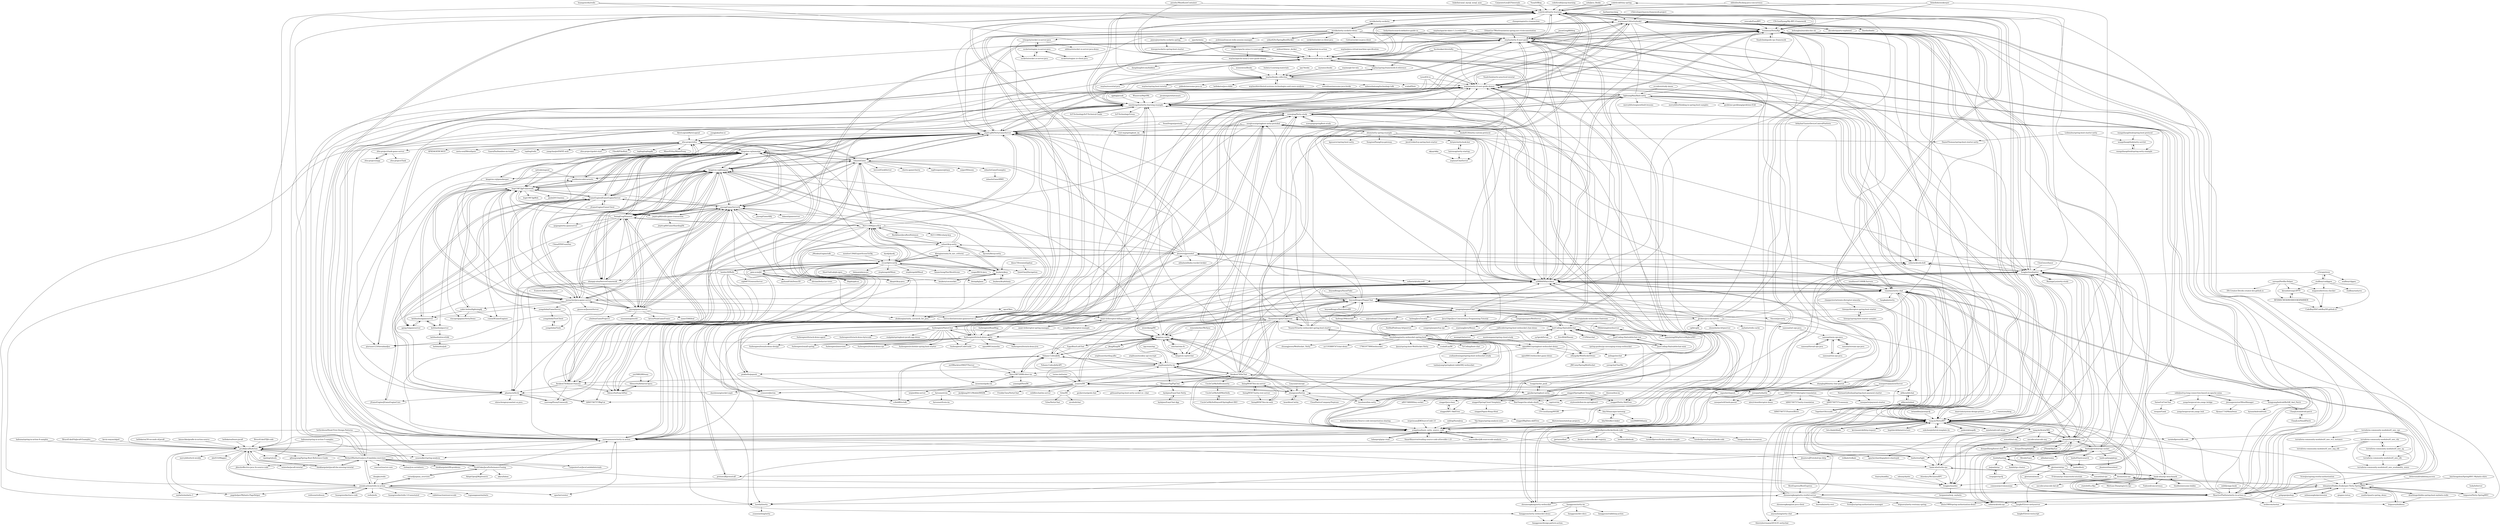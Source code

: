 digraph G {
"code4craft/tiny-spring" -> "code4craft/netty-learning" ["e"=1]
"code4craft/tiny-spring" -> "luxiaoxun/NettyRpc" ["e"=1]
"xuwujing/springBoot-study" -> "xuwujing/Netty-study" ["e"=1]
"code4craft/netty-learning" -> "luxiaoxun/NettyRpc"
"code4craft/netty-learning" -> "waylau/netty-4-user-guide"
"code4craft/netty-learning" -> "waylau/netty-4-user-guide-demos"
"code4craft/netty-learning" -> "sanshengshui/netty-learning-example"
"code4craft/netty-learning" -> "waylau/essential-netty-in-action"
"code4craft/netty-learning" -> "yongshun/learn_netty_source_code"
"code4craft/netty-learning" -> "code4craft/tiny-spring" ["e"=1]
"code4craft/netty-learning" -> "a2888409/face2face"
"code4craft/netty-learning" -> "normanmaurer/netty-in-action"
"code4craft/netty-learning" -> "tang-jie/NettyRPC"
"code4craft/netty-learning" -> "mrniko/netty-socketio" ["e"=1]
"code4craft/netty-learning" -> "apache/shardingsphere-elasticjob" ["e"=1]
"code4craft/netty-learning" -> "changmingxie/tcc-transaction" ["e"=1]
"code4craft/netty-learning" -> "mpusher/mpush" ["e"=1]
"code4craft/netty-learning" -> "wuyinxian124/nettybook2"
"sanshengshui/netty-learning-example" -> "waylau/netty-4-user-guide-demos"
"sanshengshui/netty-learning-example" -> "code4craft/netty-learning"
"sanshengshui/netty-learning-example" -> "luxiaoxun/NettyRpc"
"sanshengshui/netty-learning-example" -> "IoT-Technology/IoT-Technical-Guide" ["e"=1]
"sanshengshui/netty-learning-example" -> "waylau/netty-4-user-guide"
"sanshengshui/netty-learning-example" -> "crossoverJie/cim" ["e"=1]
"sanshengshui/netty-learning-example" -> "qiurunze123/threadandjuc" ["e"=1]
"sanshengshui/netty-learning-example" -> "jwpttcg66/NettyGameServer"
"sanshengshui/netty-learning-example" -> "yongshun/learn_netty_source_code"
"sanshengshui/netty-learning-example" -> "sofastack/sofa-bolt" ["e"=1]
"sanshengshui/netty-learning-example" -> "xuwujing/Netty-study"
"sanshengshui/netty-learning-example" -> "fuzhengwei/itstack-demo-netty"
"sanshengshui/netty-learning-example" -> "IoT-Technology/Groza" ["e"=1]
"sanshengshui/netty-learning-example" -> "a2888409/face2face"
"sanshengshui/netty-learning-example" -> "seaswalker/spring-analysis" ["e"=1]
"java8/Java8InAction" -> "RichardWarburton/java-8-lambdas-exercises"
"java8/Java8InAction" -> "winterbe/java8-tutorial" ["e"=1]
"java8/Java8InAction" -> "normanmaurer/netty-in-action"
"java8/Java8InAction" -> "jbloch/effective-java-3e-source-code" ["e"=1]
"java8/Java8InAction" -> "josiahcarlson/redis-in-action"
"java8/Java8InAction" -> "mercyblitz/tech-weekly" ["e"=1]
"java8/Java8InAction" -> "shekhargulati/java8-the-missing-tutorial" ["e"=1]
"java8/Java8InAction" -> "mybatis/mybatis-3" ["e"=1]
"java8/Java8InAction" -> "apache/shardingsphere-elasticjob" ["e"=1]
"java8/Java8InAction" -> "pagehelper/Mybatis-PageHelper" ["e"=1]
"java8/Java8InAction" -> "abel533/Mapper" ["e"=1]
"java8/Java8InAction" -> "vipshop/vjtools" ["e"=1]
"java8/Java8InAction" -> "code4craft/tiny-spring" ["e"=1]
"java8/Java8InAction" -> "qibaoguang/Spring-Boot-Reference-Guide" ["e"=1]
"java8/Java8InAction" -> "seaswalker/spring-analysis" ["e"=1]
"sofastack/sofa-rpc" -> "luxiaoxun/NettyRpc" ["e"=1]
"yinjihuan/sharding-jdbc" -> "yinjihuan/netty-im" ["e"=1]
"kingston-csj/mmorpg" -> "kingston-csj/jforgame"
"kingston-csj/mmorpg" -> "SwingFrog/Summer"
"kingston-csj/mmorpg" -> "jzyong/GameServer4j"
"kingston-csj/mmorpg" -> "jwpttcg66/NettyGameServer"
"kingston-csj/mmorpg" -> "jzyong/game-server"
"kingston-csj/mmorpg" -> "kingston-csj/gamekeeper"
"kingston-csj/mmorpg" -> "bupt1987/JgFramework"
"kingston-csj/mmorpg" -> "phantacix/litchi"
"kingston-csj/mmorpg" -> "JGameEngine/JGameEngineServer"
"kingston-csj/mmorpg" -> "menacher/java-game-server"
"kingston-csj/mmorpg" -> "AwakenCN/Almost-Famous"
"kingston-csj/mmorpg" -> "zhangqi-ulua/ServerFramework"
"kingston-csj/mmorpg" -> "recast4j/recast4j"
"kingston-csj/mmorpg" -> "needmorecode/carmelo"
"kingston-csj/mmorpg" -> "iohao/ioGame"
"jzyong/game-server" -> "jwpttcg66/NettyGameServer"
"jzyong/game-server" -> "kingston-csj/jforgame"
"jzyong/game-server" -> "jzyong/GameServer4j"
"jzyong/game-server" -> "menacher/java-game-server"
"jzyong/game-server" -> "kingston-csj/mmorpg"
"jzyong/game-server" -> "SwingFrog/Summer"
"jzyong/game-server" -> "hstcscolor/awesome-gameserver-cn" ["e"=1]
"jzyong/game-server" -> "bupt1987/JgFramework"
"jzyong/game-server" -> "ylmbtm/GameProject3" ["e"=1]
"jzyong/game-server" -> "xiaonanln/goworld" ["e"=1]
"jzyong/game-server" -> "JGameEngine/JGameEngineServer"
"jzyong/game-server" -> "ketoo/NoahGameFrame" ["e"=1]
"jzyong/game-server" -> "iohao/ioGame"
"jzyong/game-server" -> "name5566/leaf" ["e"=1]
"jzyong/game-server" -> "zfoo-project/zfoo"
"YeautyYE/netty-websocket-spring-boot-starter" -> "niezhiliang/netty-websocket-spring-boot" ["e"=1]
"YeautyYE/netty-websocket-spring-boot-starter" -> "sanshengshui/netty-learning-example" ["e"=1]
"YeautyYE/netty-websocket-spring-boot-starter" -> "beyondfengyu/HappyChat" ["e"=1]
"YeautyYE/netty-websocket-spring-boot-starter" -> "Kanarienvogels/Chatroom" ["e"=1]
"YeautyYE/netty-websocket-spring-boot-starter" -> "waylau/netty-4-user-guide-demos" ["e"=1]
"YeautyYE/netty-websocket-spring-boot-starter" -> "jwpttcg66/NettyGameServer" ["e"=1]
"1ssqq1lxr/iot_push" -> "AwakenCN/InChat" ["e"=1]
"1ssqq1lxr/iot_push" -> "pjmike/springboot-netty" ["e"=1]
"1ssqq1lxr/iot_push" -> "sanshengshui/netty-learning-example" ["e"=1]
"1ssqq1lxr/iot_push" -> "nosqlcoco/springboot-netty-protobuf" ["e"=1]
"sofastack/sofa-bolt" -> "fengjiachun/Jupiter" ["e"=1]
"sofastack/sofa-bolt" -> "luxiaoxun/NettyRpc" ["e"=1]
"sofastack/sofa-bolt" -> "sanshengshui/netty-learning-example" ["e"=1]
"turnbullpress/dockerbook-code" -> "normanmaurer/netty-in-action"
"turnbullpress/dockerbook-code" -> "lorin/ansiblebook" ["e"=1]
"turnbullpress/dockerbook-code" -> "turnbullpress/docker-jenkins-sample"
"turnbullpress/dockerbook-code" -> "turnbullpress/tfb-code"
"turnbullpress/dockerbook-code" -> "turnbullpress/logstashbook-code"
"turnbullpress/dockerbook-code" -> "hangyan/docker-resources" ["e"=1]
"turnbullpress/dockerbook-code" -> "jpetazzo/dind" ["e"=1]
"turnbullpress/dockerbook-code" -> "docker-archive/docker-registry" ["e"=1]
"turnbullpress/dockerbook-code" -> "josiahcarlson/redis-in-action"
"turnbullpress/dockerbook-code" -> "java8/Java8InAction"
"protostuff/protostuff" -> "jhunters/jprotobuf" ["e"=1]
"lubanproj/grpc-read" -> "yongshun/learn_netty_source_code" ["e"=1]
"jhunters/jprotobuf" -> "baidu/Jprotobuf-rpc-socket"
"jhunters/jprotobuf" -> "protostuff/protostuff" ["e"=1]
"jhunters/jprotobuf" -> "baidu/starlight" ["e"=1]
"jhunters/jprotobuf" -> "kingston-csj/jforgame"
"jhunters/jprotobuf" -> "jwpttcg66/NettyGameServer"
"jhunters/jprotobuf" -> "kingston-csj/mmorpg"
"jhunters/jprotobuf" -> "jzyong/GameServer4j"
"jhunters/jprotobuf" -> "sofastack/sofa-bolt" ["e"=1]
"jhunters/jprotobuf" -> "sofastack/sofa-jraft" ["e"=1]
"jhunters/jprotobuf" -> "menacher/java-game-server"
"jhunters/jprotobuf" -> "iohao/ioGame"
"jhunters/jprotobuf" -> "szhnet/kcp-netty"
"jhunters/jprotobuf" -> "beykery/jkcp"
"jhunters/jprotobuf" -> "alibaba/alibaba-rsocket-broker" ["e"=1]
"jhunters/jprotobuf" -> "jhunters/JProtobuf-rpc-http"
"all4you/redant" -> "all4you/bitchat"
"all4you/redant" -> "TogetherOS/cicada" ["e"=1]
"hstcscolor/awesome-gameserver-cn" -> "kingston-csj/jforgame" ["e"=1]
"hstcscolor/awesome-gameserver-cn" -> "jwpttcg66/NettyGameServer" ["e"=1]
"lightningMan/flash-netty" -> "waylau/netty-4-user-guide-demos"
"lightningMan/flash-netty" -> "sanshengshui/netty-learning-example"
"lightningMan/flash-netty" -> "ReactivePlatform/netty-in-action-cn"
"lightningMan/flash-netty" -> "sofastack/sofa-bolt" ["e"=1]
"lightningMan/flash-netty" -> "normanmaurer/netty-in-action"
"lightningMan/flash-netty" -> "code4craft/netty-learning"
"lightningMan/flash-netty" -> "a2888409/face2face"
"lightningMan/flash-netty" -> "fuzhengwei/itstack-demo-netty"
"lightningMan/flash-netty" -> "luxiaoxun/NettyRpc"
"lightningMan/flash-netty" -> "mercyblitz/segmentfault-lessons" ["e"=1]
"lightningMan/flash-netty" -> "fengjiachun/Jupiter"
"lightningMan/flash-netty" -> "mercyblitz/thinking-in-spring-boot-samples" ["e"=1]
"lightningMan/flash-netty" -> "crossoverJie/cim" ["e"=1]
"lightningMan/flash-netty" -> "yongshun/learn_netty_source_code"
"lightningMan/flash-netty" -> "geektime-geekbang/geektime-ELK" ["e"=1]
"EsotericSoftware/kryonet" -> "menacher/java-game-server" ["e"=1]
"RichardWarburton/java-8-lambdas-exercises" -> "java8/Java8InAction"
"RichardWarburton/java-8-lambdas-exercises" -> "shekhargulati/java8-the-missing-tutorial" ["e"=1]
"RichardWarburton/java-8-lambdas-exercises" -> "josiahcarlson/redis-in-action"
"RichardWarburton/java-8-lambdas-exercises" -> "ReactivePlatform/netty-in-action-cn"
"RichardWarburton/java-8-lambdas-exercises" -> "normanmaurer/netty-in-action"
"RichardWarburton/java-8-lambdas-exercises" -> "CarpenterLee/JavaLambdaInternals" ["e"=1]
"RichardWarburton/java-8-lambdas-exercises" -> "ScottOaks/JavaPerformanceTuning"
"RichardWarburton/java-8-lambdas-exercises" -> "waylau/essential-netty-in-action"
"RichardWarburton/java-8-lambdas-exercises" -> "waylau/netty-4-user-guide"
"RichardWarburton/java-8-lambdas-exercises" -> "code4craft/netty-learning"
"RichardWarburton/java-8-lambdas-exercises" -> "jbloch/effective-java-3e-source-code" ["e"=1]
"RichardWarburton/java-8-lambdas-exercises" -> "reactor/reactor-core" ["e"=1]
"RichardWarburton/java-8-lambdas-exercises" -> "winterbe/java8-tutorial" ["e"=1]
"RichardWarburton/java-8-lambdas-exercises" -> "eishay/jvm-serializers" ["e"=1]
"RichardWarburton/java-8-lambdas-exercises" -> "shekhargulati/99-problems" ["e"=1]
"hellokaton/30-seconds-of-java8" -> "java8/Java8InAction" ["e"=1]
"TogetherOS/cicada" -> "tang-jie/NettyRPC" ["e"=1]
"TogetherOS/cicada" -> "luxiaoxun/NettyRpc" ["e"=1]
"TogetherOS/cicada" -> "all4you/redant" ["e"=1]
"qqxx6661/springboot-websocket-demo" -> "yudiandemingzi/spring-boot-websocket-study"
"qqxx6661/springboot-websocket-demo" -> "niezhiliang/netty-websocket-spring-boot"
"qqxx6661/springboot-websocket-demo" -> "zifangsky/WebSocketDemo"
"qqxx6661/springboot-websocket-demo" -> "anlingyi/xechat"
"qqxx6661/springboot-websocket-demo" -> "qqxx6661/websocket-game-demo"
"llohellohe/zookeeper" -> "code4craft/netty-learning" ["e"=1]
"llohellohe/zookeeper" -> "luxiaoxun/NettyRpc" ["e"=1]
"llohellohe/zookeeper" -> "tang-jie/NettyRPC" ["e"=1]
"llohellohe/zookeeper" -> "waylau/essential-netty-in-action" ["e"=1]
"fuzhengwei/itstack-demo-jvm" -> "fuzhengwei/itstack-demo-netty" ["e"=1]
"SeanDragon/protools" -> "a2888409/face2face" ["e"=1]
"SeanDragon/protools" -> "jwpttcg66/NettyGameServer" ["e"=1]
"hank-whu/rpc-benchmark" -> "hank-whu/turbo-rpc"
"hank-whu/rpc-benchmark" -> "fengjiachun/Jupiter"
"hank-whu/rpc-benchmark" -> "thubbo/awesome-dubbo" ["e"=1]
"hank-whu/rpc-benchmark" -> "stateIs0/Lu-Rpc" ["e"=1]
"hank-whu/rpc-benchmark" -> "fengjiachun/doc"
"hank-whu/rpc-benchmark" -> "tang-jie/NettyRPC"
"hank-whu/rpc-benchmark" -> "Meituan-Dianping/octo-rpc" ["e"=1]
"hank-whu/rpc-benchmark" -> "Fadezed/concurrency" ["e"=1]
"muyinchen/simviso-Source-code-interpretation-sharing" -> "yongshun/learn_netty_source_code" ["e"=1]
"moshowgame/spring-cloud-study" -> "qqxx6661/springboot-websocket-demo" ["e"=1]
"bethrobson/Head-First-Design-Patterns" -> "java8/Java8InAction" ["e"=1]
"bethrobson/Head-First-Design-Patterns" -> "normanmaurer/netty-in-action" ["e"=1]
"bethrobson/Head-First-Design-Patterns" -> "RichardWarburton/java-8-lambdas-exercises" ["e"=1]
"wupeixuan/JDKSourceCode1.8" -> "yongshun/learn_netty_source_code" ["e"=1]
"bmuschko/gradle-in-action-source" -> "java8/Java8InAction" ["e"=1]
"spring-guides/gs-messaging-stomp-websocket" -> "zifangsky/WebSocketDemo" ["e"=1]
"SwingFrog/Summer" -> "kingston-csj/jforgame"
"SwingFrog/Summer" -> "kingston-csj/mmorpg"
"SwingFrog/Summer" -> "jwpttcg66/NettyGameServer"
"SwingFrog/Summer" -> "jzyong/GameServer4j"
"SwingFrog/Summer" -> "qugang/netty-gameserver"
"SwingFrog/Summer" -> "jzyong/game-server"
"SwingFrog/Summer" -> "AwakenCN/Almost-Famous"
"SwingFrog/Summer" -> "phantacix/litchi"
"SwingFrog/Summer" -> "iohao/ioGame"
"SwingFrog/Summer" -> "zfoo-project/zfoo"
"SwingFrog/Summer" -> "bupt1987/JgFramework"
"SwingFrog/Summer" -> "zhangqi-ulua/ServerFramework"
"SwingFrog/Summer" -> "l42111996/java-Kcp"
"SwingFrog/Summer" -> "ChinaZZH/GuanDan"
"SwingFrog/Summer" -> "menacher/java-game-server"
"habuma/spring-in-action-5-samples" -> "java8/Java8InAction" ["e"=1]
"habuma/spring-in-action-5-samples" -> "ScottOaks/JavaPerformanceTuning" ["e"=1]
"briandilley/jsonrpc4j" -> "tang-jie/NettyRPC" ["e"=1]
"xjjdog/javaok" -> "sanshengshui/netty-learning-example" ["e"=1]
"wangzihaogithub/spring-boot-protocol" -> "wangzihaogithub/spring-netty-example"
"wangzihaogithub/spring-boot-protocol" -> "wangzihaogithub/netty-servlet"
"turms-im/turms" -> "yuanrw/IM" ["e"=1]
"ScottOaks/JavaPerformanceTuning" -> "RichardWarburton/java-8-lambdas-exercises"
"ScottOaks/JavaPerformanceTuning" -> "akara/faban"
"ScottOaks/JavaPerformanceTuning" -> "AdoptOpenJDK/jitwatch" ["e"=1]
"ScottOaks/JavaPerformanceTuning" -> "java8/Java8InAction"
"ScottOaks/JavaPerformanceTuning" -> "carnellj/spmia_overview" ["e"=1]
"ScottOaks/JavaPerformanceTuning" -> "normanmaurer/netty-in-action"
"onblog/SnowJena" -> "yongshun/learn_netty_source_code" ["e"=1]
"IoT-Technology/IoT-Technical-Guide" -> "sanshengshui/netty-learning-example" ["e"=1]
"jbloch/effective-java-3e-source-code" -> "java8/Java8InAction" ["e"=1]
"qiurunze123/threadandjuc" -> "sanshengshui/netty-learning-example" ["e"=1]
"woooowen/iBooks" -> "waylau/books-collection" ["e"=1]
"singgel/SpringBoot-Templates" -> "singgel/java-base"
"singgel/SpringBoot-Templates" -> "singgel/RPC-SkillTree"
"singgel/SpringBoot-Templates" -> "singgel/Netty-SkillTree"
"singgel/SpringBoot-Templates" -> "singgel/SpringCloud-Templates"
"l42111996/java-Kcp" -> "szhnet/kcp-netty"
"l42111996/java-Kcp" -> "beykery/jkcp"
"l42111996/java-Kcp" -> "hkspirt/kcp-java"
"l42111996/java-Kcp" -> "hjcenry/ktucp-netty"
"l42111996/java-Kcp" -> "l42111996/csharp-kcp" ["e"=1]
"l42111996/java-Kcp" -> "kingston-csj/jforgame"
"l42111996/java-Kcp" -> "recast4j/recast4j"
"l42111996/java-Kcp" -> "phantacix/litchi"
"l42111996/java-Kcp" -> "SwingFrog/Summer"
"l42111996/java-Kcp" -> "zfoo-project/zfoo"
"l42111996/java-Kcp" -> "Backblaze/JavaReedSolomon" ["e"=1]
"l42111996/java-Kcp" -> "jwpttcg66/NettyGameServer"
"l42111996/java-Kcp" -> "iohao/ioGame"
"l42111996/java-Kcp" -> "jzyong/GameServer4j"
"l42111996/java-Kcp" -> "AwakenCN/Almost-Famous"
"xuwujing/Netty-study" -> "nosqlcoco/springboot-netty-protobuf"
"xuwujing/Netty-study" -> "sanshengshui/netty-learning-example"
"xuwujing/Netty-study" -> "fuzhengwei/itstack-demo-netty"
"xuwujing/Netty-study" -> "yinjihuan/netty-im"
"xuwujing/Netty-study" -> "waylau/netty-4-user-guide-demos"
"xuwujing/Netty-study" -> "wuyinxian124/nettybook2"
"xuwujing/Netty-study" -> "singgel/Netty-SkillTree"
"xuwujing/Netty-study" -> "yongshun/learn_netty_source_code"
"xuwujing/Netty-study" -> "howdyli/netty"
"xuwujing/Netty-study" -> "jwpttcg66/NettyGameServer"
"xuwujing/Netty-study" -> "xuwujing/springBoot-study" ["e"=1]
"xuwujing/Netty-study" -> "beyondfengyu/HappyChat"
"xuwujing/Netty-study" -> "luxiaoxun/NettyRpc"
"Vip-Augus/spring-analysis-note" -> "yongshun/learn_netty_source_code" ["e"=1]
"code4craft/jsoup-learning" -> "code4craft/netty-learning" ["e"=1]
"baidu/starlight" -> "baidu/Jprotobuf-rpc-socket" ["e"=1]
"baidu/starlight" -> "jhunters/jprotobuf" ["e"=1]
"baidu/starlight" -> "hank-whu/turbo-rpc" ["e"=1]
"baidu/starlight" -> "tang-jie/NettyRPC" ["e"=1]
"baidu/starlight" -> "luxiaoxun/NettyRpc" ["e"=1]
"daoshenzzg/socket-mqtt" -> "sanshengshui/netty-learning-example" ["e"=1]
"yidao620c/SpringBootBucket" -> "mrniko/netty-socketio-demo" ["e"=1]
"szhnet/kcp-netty" -> "l42111996/java-Kcp"
"szhnet/kcp-netty" -> "hkspirt/kcp-java"
"szhnet/kcp-netty" -> "beykery/jkcp"
"szhnet/kcp-netty" -> "recast4j/recast4j"
"szhnet/kcp-netty" -> "jzyong/GameServer4j"
"szhnet/kcp-netty" -> "kingston-csj/jforgame"
"szhnet/kcp-netty" -> "hjcenry/ktucp-netty"
"szhnet/kcp-netty" -> "kbengine/unity3d_nav_critterai" ["e"=1]
"szhnet/kcp-netty" -> "jhunters/jprotobuf"
"hellokaton/learn-java8" -> "java8/Java8InAction" ["e"=1]
"all4you/bitchat" -> "all4you/redant"
"budaLi/-Learning-materials-" -> "waylau/books-collection" ["e"=1]
"yinjihuan/monkey-api-encrypt" -> "yinjihuan/netty-im" ["e"=1]
"yuanrw/IM" -> "kingston-csj/im"
"yuanrw/IM" -> "zhangyaoo/fastim"
"yuanrw/IM" -> "crossoverJie/cim" ["e"=1]
"yuanrw/IM" -> "a2888409/face2face"
"yuanrw/IM" -> "52im/IM"
"yuanrw/IM" -> "yinjihuan/netty-im"
"yuanrw/IM" -> "wildfirechat/im-server" ["e"=1]
"yuanrw/IM" -> "AwakenCN/InChat"
"yuanrw/IM" -> "Yohann-Codes/Jelly"
"yuanrw/IM" -> "mpusher/mpush" ["e"=1]
"yuanrw/IM" -> "JackJiang2011/MobileIMSDK" ["e"=1]
"yuanrw/IM" -> "daoshenzzg/socket-mqtt" ["e"=1]
"yuanrw/IM" -> "all4you/bitchat"
"yuanrw/IM" -> "FreddyChen/NettyChat" ["e"=1]
"yuanrw/IM" -> "farsunset/cim"
"pinkhello/gopush" -> "nosqlcoco/springboot-netty-protobuf"
"pinkhello/gopush" -> "ccfish86/sctalk" ["e"=1]
"odenny/hydra" -> "fengjiachun/doc" ["e"=1]
"stateIs0/Lu-Rpc" -> "hank-whu/rpc-benchmark" ["e"=1]
"hank-whu/turbo-rpc" -> "hank-whu/rpc-benchmark"
"hank-whu/turbo-rpc" -> "fengjiachun/Jupiter"
"hank-whu/turbo-rpc" -> "fengjiachun/doc"
"hank-whu/turbo-rpc" -> "bluedavy/McQueenRPC"
"hank-whu/turbo-rpc" -> "tang-jie/NettyRPC"
"hank-whu/turbo-rpc" -> "dempeZheng/forest"
"hank-whu/turbo-rpc" -> "protostuff/protostuff" ["e"=1]
"monitor1394/ExportSceneToObj" -> "recast4j/recast4j" ["e"=1]
"AwakenCN/InChat" -> "Kanarienvogels/Chatroom"
"AwakenCN/InChat" -> "yinjihuan/netty-im"
"AwakenCN/InChat" -> "1ssqq1lxr/iot_push" ["e"=1]
"AwakenCN/InChat" -> "UncleCatMySelf/ssmnetty"
"AwakenCN/InChat" -> "a2888409/face2face"
"AwakenCN/InChat" -> "all4you/bitchat"
"AwakenCN/InChat" -> "lining90567/leo-im-server"
"AwakenCN/InChat" -> "sanshengshui/netty-learning-example"
"AwakenCN/InChat" -> "beyondfengyu/HappyChat"
"AwakenCN/InChat" -> "yuanrw/IM"
"AwakenCN/InChat" -> "AwakenCN/Almost-Famous"
"AwakenCN/InChat" -> "xuwujing/Netty-study"
"AwakenCN/InChat" -> "kingston-csj/im"
"AwakenCN/InChat" -> "ShimmerPig/PigChat"
"AwakenCN/InChat" -> "crossoverJie/cim" ["e"=1]
"yudiandemingzi/spring-boot-websocket-study" -> "tanhaiyang/springboot-rabbitMQ-websocket"
"RestExpress/RestExpress" -> "zhoumengkang/netty-restful-server" ["e"=1]
"lining90567/leo-im-server" -> "lining90567/leo-im-web"
"lining90567/leo-im-server" -> "lining90567/netty-rest-server"
"lining90567/leo-im-web" -> "lining90567/leo-im-server"
"oimchat/oim-fx" -> "kingston-csj/wechat" ["e"=1]
"oimchat/oim-fx" -> "kingston-csj/im" ["e"=1]
"BruceEckel/TIJ4-code" -> "java8/Java8InAction" ["e"=1]
"singgel/java-base" -> "singgel/RPC-SkillTree"
"ShimmerPig/PigChat" -> "githuanl/spring-boot-netty-socket.io---chat" ["e"=1]
"ShimmerPig/PigChat" -> "bydzjmx/EasyChat-Netty"
"ShimmerPig/PigChat" -> "geekerstar/geek-chat"
"zifangsky/WebSocketDemo" -> "JMCuixy/SpringWebSocket"
"wangzihaogithub/netty-servlet" -> "wangzihaogithub/spring-netty-example"
"hiwepy/spring-boot-starter-samples" -> "hiwepy/disruptor-spring-boot-starter"
"baidu/Elasticsearch" -> "baidu/Jprotobuf-rpc-socket" ["e"=1]
"baidu/Elasticsearch" -> "baidu/dlock" ["e"=1]
"trinopoty/socket.io-server-java" -> "socketio/engine.io-server-java"
"trinopoty/socket.io-server-java" -> "socketio/socket.io-server-java"
"trinopoty/socket.io-server-java" -> "oddmario/socket.io-server-java-demo"
"niezhiliang/netty-websocket-spring-boot" -> "YeautyYE/netty-websocket-spring-boot-starter" ["e"=1]
"niezhiliang/netty-websocket-spring-boot" -> "qqxx6661/springboot-websocket-demo"
"niezhiliang/netty-websocket-spring-boot" -> "17661977890/websocket"
"niezhiliang/netty-websocket-spring-boot" -> "tanhaiyang/springboot-rabbitMQ-websocket"
"niezhiliang/netty-websocket-spring-boot" -> "yudiandemingzi/spring-boot-websocket-study"
"niezhiliang/netty-websocket-spring-boot" -> "beyondfengyu/HappyChat"
"niezhiliang/netty-websocket-spring-boot" -> "zifangsky/WebSocketDemo"
"niezhiliang/netty-websocket-spring-boot" -> "lpxzz/spring-boot-WebSocket-Netty" ["e"=1]
"niezhiliang/netty-websocket-spring-boot" -> "scalad/LayIM" ["e"=1]
"niezhiliang/netty-websocket-spring-boot" -> "xuwujing/Netty-study"
"niezhiliang/netty-websocket-spring-boot" -> "TyCoding/boot-chat" ["e"=1]
"niezhiliang/netty-websocket-spring-boot" -> "zhuangjiesen/WebSocket_Netty"
"niezhiliang/netty-websocket-spring-boot" -> "zhangyaoo/fastim"
"niezhiliang/netty-websocket-spring-boot" -> "singgel/Netty-SkillTree"
"niezhiliang/netty-websocket-spring-boot" -> "yy1193889747/chat-demo"
"hl845740757/disruptor-translation" -> "hl845740757/BigCat"
"hl845740757/disruptor-translation" -> "hl845740757/netty-translation"
"hl845740757/disruptor-translation" -> "alex2chen/disruptor-demo"
"hl845740757/disruptor-translation" -> "hl845740757/commons"
"lining90567/netty-rest-server" -> "lining90567/leo-im-server"
"lining90567/netty-rest-server" -> "lining90567/leo-im-web"
"EggsBlue/LuliChat" -> "kingston-csj/im" ["e"=1]
"EggsBlue/LuliChat" -> "linyu19872008/cdeer-im" ["e"=1]
"EggsBlue/LuliChat" -> "Yohann-Codes/Jelly" ["e"=1]
"Leibnizhu/spring-boot-starter-netty" -> "wangzihaogithub/netty-servlet"
"Leibnizhu/spring-boot-starter-netty" -> "DanielThomas/spring-boot-starter-netty"
"Wizzercn/MqttWk" -> "sanshengshui/netty-learning-example" ["e"=1]
"SilenceSu/behavior3java" -> "SilenceSu/Easy3dNav"
"anlingyi/xechat" -> "yzengchn/CharMe"
"nanosai/rion-ops-java" -> "nanosai/mem-ops-java"
"beykery/cocosocket" -> "beykery/jkcp"
"kingston-csj/gamekeeper" -> "kingston-csj/jforgame"
"kingston-csj/gamekeeper" -> "phantacix/litchi"
"kingston-csj/gamekeeper" -> "kingston-csj/mmorpg"
"pjmike/springboot-netty" -> "nosqlcoco/springboot-netty-protobuf"
"pjmike/springboot-netty" -> "singgel/Netty-SkillTree"
"pjmike/springboot-netty" -> "a805748009/hxy-socket" ["e"=1]
"pjmike/springboot-netty" -> "yinjihuan/netty-im"
"pjmike/springboot-netty" -> "1ssqq1lxr/iot_push" ["e"=1]
"yinjihuan/netty-im" -> "kingston-csj/im"
"yinjihuan/netty-im" -> "Yohann-Codes/Jelly"
"yinjihuan/netty-im" -> "xuwujing/Netty-study"
"yinjihuan/netty-im" -> "nosqlcoco/springboot-netty-protobuf"
"yinjihuan/netty-im" -> "linyu19872008/cdeer-im"
"yinjihuan/netty-im" -> "AwakenCN/InChat"
"yinjihuan/netty-im" -> "pjmike/springboot-netty"
"yinjihuan/netty-im" -> "a2888409/face2face"
"yinjihuan/netty-im" -> "ShimmerPig/PigChat"
"yinjihuan/netty-im" -> "pinkhello/gopush"
"singgel/RPC-SkillTree" -> "singgel/BigData-skillTree"
"singgel/RPC-SkillTree" -> "singgel/java-base"
"bydzjmx/EasyChat-Netty" -> "bydzjmx/EasyChat-App"
"farsunset/cim" -> "farsunset/lvxin-im"
"farsunset/cim" -> "caprice/cim"
"farsunset/cim" -> "ccfish86/sctalk" ["e"=1]
"zhangyaoo/fastim" -> "beardlessCat/im"
"zhangyaoo/fastim" -> "BanTanger/im-whale-shark"
"zhangyaoo/fastim" -> "lmxdawn/him-netty" ["e"=1]
"zhangyaoo/fastim" -> "yuanrw/IM"
"zhangyaoo/fastim" -> "kingston-csj/im"
"zhangyaoo/fastim" -> "CloudNativeCompany/Neptune"
"landon30/Bulls" -> "xuerong/PeonyFramwork"
"landon30/Bulls" -> "recast4j/recast4j"
"landon30/Bulls" -> "dwing4g/jane"
"landon30/Bulls" -> "SilenceSu/Easy3dNav"
"landon30/Bulls" -> "phantacix/litchi"
"landon30/Bulls" -> "hl845740757/BigCat"
"landon30/Bulls" -> "zhangqi-ulua/ServerFramework"
"landon30/Bulls" -> "sigh667/GenesisServer"
"bupt1987/JgFramework" -> "bupt1987/JgWeb"
"bupt1987/JgFramework" -> "ksfzhaohui/gameserver"
"bupt1987/JgFramework" -> "ksfzhaohui/gserver"
"bupt1987/JgFramework" -> "qiuhd2015/anima"
"bupt1987/JgFramework" -> "jwpttcg66/NettyGameServer"
"bupt1987/JgFramework" -> "vincepeng/gameNettyDemo"
"bupt1987/JgFramework" -> "jwpttcg66/redis-game-transaction"
"bupt1987/JgFramework" -> "JGameEngine/JGameEngineServer"
"bupt1987/JgFramework" -> "coder-leehui/lightning4j"
"bupt1987/JgFramework" -> "kingston-csj/jforgame"
"bupt1987/JgFramework" -> "yongzhidai/GameServer"
"bupt1987/JgFramework" -> "cuixin/XGameEnginee"
"bupt1987/JgFramework" -> "menacher/java-game-server"
"bupt1987/JgFramework" -> "kingston-csj/mmorpg"
"bupt1987/JgFramework" -> "needmorecode/carmelo"
"jzyong/GameServer4j" -> "kingston-csj/mmorpg"
"jzyong/GameServer4j" -> "jzyong/GameAI4j"
"jzyong/GameServer4j" -> "kingston-csj/jforgame"
"jzyong/GameServer4j" -> "jzyong/game-server"
"jzyong/GameServer4j" -> "jwpttcg66/NettyGameServer"
"jzyong/GameServer4j" -> "JGameEngine/JGameEngineServer"
"jzyong/GameServer4j" -> "SwingFrog/Summer"
"jzyong/GameServer4j" -> "phantacix/litchi"
"jzyong/GameServer4j" -> "zhangqi-ulua/ServerFramework"
"jzyong/GameServer4j" -> "jwpttcg66/redis-game-transaction"
"jzyong/GameServer4j" -> "menacher/java-game-server"
"jzyong/GameServer4j" -> "AwakenCN/Almost-Famous"
"jzyong/GameServer4j" -> "lukaozi/gameserver"
"jzyong/GameServer4j" -> "bupt1987/JgFramework"
"jzyong/GameServer4j" -> "SilenceSu/Easy3dNav"
"socketio/engine.io-server-java" -> "socketio/socket.io-server-java"
"socketio/engine.io-server-java" -> "trinopoty/socket.io-server-java"
"socketio/engine.io-server-java" -> "socketio/engine.io-client-java" ["e"=1]
"hiwepy/disruptor-spring-boot-starter" -> "hiwepy/spring-boot-starter-samples"
"hiwepy/disruptor-spring-boot-starter" -> "anair-it/disruptor-billing-example"
"nanosai/mem-ops-java" -> "nanosai/stream-ops-java"
"nanosai/mem-ops-java" -> "nanosai/rion-ops-java"
"nanosai/mem-ops-java" -> "nanosai/thread-ops-java"
"nanosai/stream-ops-java" -> "nanosai/mem-ops-java"
"nanosai/stream-ops-java" -> "nanosai/rion-ops-java"
"yin5980280/easy" -> "SilenceSu/behavior3java" ["e"=1]
"yin5980280/easy" -> "SilenceSu/Easy3dNav" ["e"=1]
"xuerong/PeonyFramwork" -> "phantacix/litchi"
"singgel/SpringCloud-Templates" -> "singgel/Nginx-Rtmp-Html"
"beykery/kcp4sharp" -> "beykery/jkcp" ["e"=1]
"wangzihaogithub/spring-netty-example" -> "wangzihaogithub/netty-servlet"
"noseparte/paymentServer" -> "noseparte/payment-starter"
"noseparte/paymentServer" -> "noseparte/h5web-parent"
"noseparte/paymentServer" -> "noseparte/battle"
"noseparte/paymentServer" -> "NormanGyllenhaal/spring-boot-payment-starter"
"bydzjmx/EasyChat-App" -> "bydzjmx/EasyChat-Netty"
"UncleCatMySelf/ssmnetty" -> "UncleCatMySelf/MintSells"
"noseparte/battle" -> "noseparte/h5web-parent"
"UncleCatMySelf/MintSells" -> "UncleCatMySelf/myself-SpringBoot-SSO"
"UncleCatMySelf/myself-SpringBoot-SSO" -> "UncleCatMySelf/MintSells"
"xjq7/books" -> "waylau/books-collection" ["e"=1]
"CCZX/wechat" -> "JustCoding-Hai/subtlechat" ["e"=1]
"Snailclimb/guide-rpc-framework" -> "luxiaoxun/NettyRpc" ["e"=1]
"waylau/books-collection" -> "waylau/essential-netty-in-action"
"waylau/books-collection" -> "waylau/netty-4-user-guide"
"waylau/books-collection" -> "waylau/spring-framework-4-reference" ["e"=1]
"waylau/books-collection" -> "waylau/netty-4-user-guide-demos"
"waylau/books-collection" -> "code4craft/netty-learning"
"waylau/books-collection" -> "waylau/spring-boot-tutorial" ["e"=1]
"waylau/books-collection" -> "vipshop/vjtools" ["e"=1]
"waylau/books-collection" -> "waylau/essential-java" ["e"=1]
"waylau/books-collection" -> "jobbole/awesome-java-cn" ["e"=1]
"waylau/books-collection" -> "hellokaton/java-bible" ["e"=1]
"waylau/books-collection" -> "waylau/distributed-systems-technologies-and-cases-analysis" ["e"=1]
"waylau/books-collection" -> "sorenduan/awesome-java-books" ["e"=1]
"waylau/books-collection" -> "aalansehaiyang/technology-talk" ["e"=1]
"waylau/books-collection" -> "qibaoguang/Spring-Boot-Reference-Guide" ["e"=1]
"waylau/books-collection" -> "scalad/Note" ["e"=1]
"looly/elasticsearch-definitive-guide-cn" -> "waylau/netty-4-user-guide" ["e"=1]
"looly/elasticsearch-definitive-guide-cn" -> "waylau/essential-netty-in-action" ["e"=1]
"oldratlee/fucking-java-concurrency" -> "code4craft/netty-learning" ["e"=1]
"oldratlee/fucking-java-concurrency" -> "fengjiachun/Jupiter" ["e"=1]
"CN-GuoZiyang/My-RPC-Framework" -> "luxiaoxun/NettyRpc" ["e"=1]
"ShortTailLab/ph-open" -> "beykery/cocosocket" ["e"=1]
"v5developer/maven-framework-project" -> "wuyinxian124/nettybook2" ["e"=1]
"fuzhengwei/NaiveChat" -> "fuzhengwei/itstack-demo-netty"
"fuzhengwei/NaiveChat" -> "fuzhengwei/interview" ["e"=1]
"fuzhengwei/NaiveChat" -> "fuzhengwei/itstack-demo-rpc" ["e"=1]
"fuzhengwei/NaiveChat" -> "fuzhengwei/schedule-spring-boot-starter" ["e"=1]
"fuzhengwei/NaiveChat" -> "waylau/netty-4-user-guide-demos"
"fuzhengwei/NaiveChat" -> "fuzhengwei/CodeGuide" ["e"=1]
"fuzhengwei/NaiveChat" -> "fuzhengwei/itstack-demo-design" ["e"=1]
"fuzhengwei/NaiveChat" -> "kingston-csj/im"
"fuzhengwei/NaiveChat" -> "fuzhengwei/small-spring" ["e"=1]
"fuzhengwei/NaiveChat" -> "sanshengshui/netty-learning-example"
"fuzhengwei/NaiveChat" -> "zhangyaoo/fastim"
"fuzhengwei/NaiveChat" -> "fuzhengwei/itstack-demo-agent" ["e"=1]
"fuzhengwei/NaiveChat" -> "lightningMan/flash-netty"
"fuzhengwei/NaiveChat" -> "fuzhengwei/itstack-demo-bytecode" ["e"=1]
"fuzhengwei/NaiveChat" -> "realpdai/springboot-javafx-app-demo" ["e"=1]
"imarvinle/system-design-primer" -> "tang-jie/NettyRPC" ["e"=1]
"52im/IM" -> "52im/NettyChat"
"52im/IM" -> "nicoliuli/chat"
"kevinsawicki/http-request" -> "tang-jie/NettyRPC" ["e"=1]
"buptdavid/datastructure" -> "tang-jie/NettyRPC" ["e"=1]
"baidu/Jprotobuf-rpc-socket" -> "jhunters/jprotobuf"
"baidu/Jprotobuf-rpc-socket" -> "baidu/starlight" ["e"=1]
"baidu/Jprotobuf-rpc-socket" -> "baidu/dlock"
"baidu/Jprotobuf-rpc-socket" -> "jhunters/JProtobuf-rpc-http"
"baidu/Jprotobuf-rpc-socket" -> "dempeZheng/forest"
"baidu/Jprotobuf-rpc-socket" -> "baidu/Elasticsearch" ["e"=1]
"baidu/Jprotobuf-rpc-socket" -> "fengjiachun/Jupiter"
"baidu/Jprotobuf-rpc-socket" -> "58code/Gaea" ["e"=1]
"baidu/Jprotobuf-rpc-socket" -> "sofastack/sofa-rpc" ["e"=1]
"baidu/Jprotobuf-rpc-socket" -> "lindzh/hasting"
"baidu/Jprotobuf-rpc-socket" -> "baidu-golang/pbrpc"
"baidu/Jprotobuf-rpc-socket" -> "tang-jie/NettyRPC"
"baidu/Jprotobuf-rpc-socket" -> "alibaba/cooma" ["e"=1]
"baidu/Jprotobuf-rpc-socket" -> "duoan/mini-rpc"
"waylau/apache-shiro-1.2.x-reference" -> "waylau/essential-netty-in-action" ["e"=1]
"waylau/apache-shiro-1.2.x-reference" -> "waylau/netty-4-user-guide" ["e"=1]
"widuu/chinese_docker" -> "waylau/essential-netty-in-action" ["e"=1]
"waylau/spring-framework-4-reference" -> "waylau/netty-4-user-guide" ["e"=1]
"waylau/spring-framework-4-reference" -> "waylau/essential-netty-in-action" ["e"=1]
"waylau/spring-framework-4-reference" -> "waylau/books-collection" ["e"=1]
"yeecode/EasyRPC" -> "luxiaoxun/NettyRpc" ["e"=1]
"phantacix/litchi" -> "xuerong/PeonyFramwork"
"phantacix/litchi" -> "JGameEngine/JGameEngineCore"
"phantacix/litchi" -> "hl845740757/BigCat"
"phantacix/litchi" -> "JGameEngine/JGameEngineServer"
"phantacix/litchi" -> "shizuchengxuyuan/net.sz.java"
"libgdx/gdx-ai" -> "gaia-ucm/jbt" ["e"=1]
"libgdx/gdx-ai" -> "recast4j/recast4j" ["e"=1]
"fuzhengwei/itstack-demo-netty" -> "fuzhengwei/NaiveChat"
"fuzhengwei/itstack-demo-netty" -> "fuzhengwei/schedule-spring-boot-starter" ["e"=1]
"fuzhengwei/itstack-demo-netty" -> "sanshengshui/netty-learning-example"
"fuzhengwei/itstack-demo-netty" -> "waylau/netty-4-user-guide-demos"
"fuzhengwei/itstack-demo-netty" -> "xuwujing/Netty-study"
"fuzhengwei/itstack-demo-netty" -> "fuzhengwei/small-spring" ["e"=1]
"fuzhengwei/itstack-demo-netty" -> "qiurunze123/threadandjuc" ["e"=1]
"fuzhengwei/itstack-demo-netty" -> "fuzhengwei/itstack-demo-jvm" ["e"=1]
"fuzhengwei/itstack-demo-netty" -> "yongshun/learn_netty_source_code"
"fuzhengwei/itstack-demo-netty" -> "fuzhengwei/itstack-demo-rpc" ["e"=1]
"fuzhengwei/itstack-demo-netty" -> "fuzhengwei/interview" ["e"=1]
"fuzhengwei/itstack-demo-netty" -> "fuzhengwei/CodeGuide" ["e"=1]
"fuzhengwei/itstack-demo-netty" -> "qqxx6661/miaosha" ["e"=1]
"fuzhengwei/itstack-demo-netty" -> "lightningMan/flash-netty"
"fuzhengwei/itstack-demo-netty" -> "fuzhengwei/itstack-demo-design" ["e"=1]
"yangchenjava/com.yangc.bridge" -> "yangchenjava/com.yangc.hub"
"okjsp/okky" -> "zepinos/ChatServer" ["e"=1]
"huangzworks/redis" -> "waylau/essential-netty-in-action" ["e"=1]
"huangzworks/redis" -> "code4craft/netty-learning" ["e"=1]
"lindzh/hasting" -> "lindzh/rpc-cluster"
"lindzh/hasting" -> "gloriawish/rpc"
"lindzh/hasting" -> "jiajianfa/rpc"
"lindzh/hasting" -> "dempeZheng/forest"
"waylau/rest-in-action" -> "waylau/essential-netty-in-action" ["e"=1]
"apache/mina" -> "waylau/apache-mina-2.x-user-guide" ["e"=1]
"apache/mina" -> "waylau/essential-netty-in-action" ["e"=1]
"anair-it/disruptor-billing-example" -> "anair-it/disruptor-spring-manager"
"anair-it/disruptor-billing-example" -> "yanglikun/disruptor-example"
"Snailclimb/netty-practical-tutorial" -> "waylau/netty-4-user-guide-demos" ["e"=1]
"habuma/spring-in-action-4-samples" -> "java8/Java8InAction" ["e"=1]
"zhangqi-ulua/ServerFramework" -> "hl845740757/BigCat"
"zhangqi-ulua/ServerFramework" -> "phantacix/litchi"
"zhangqi-ulua/ServerFramework" -> "jzyong/GameServer4j"
"zhangqi-ulua/ServerFramework" -> "kingston-csj/jforgame"
"coder-leehui/lightning4j" -> "vincepeng/gameNettyDemo"
"coder-leehui/lightning4j" -> "bupt1987/JgFramework"
"coder-leehui/lightning4j" -> "cuixin/XGameEnginee"
"coder-leehui/lightning4j" -> "ksfzhaohui/gameserver"
"jiajianfa/rpc" -> "zoopaper/rpc4j"
"ksfzhaohui/gameserver" -> "ksfzhaohui/gserver"
"ksfzhaohui/gameserver" -> "bupt1987/JgFramework"
"ksfzhaohui/gameserver" -> "aping-fo/gameserver"
"nkcoder/quartz-explained" -> "wuyinxian124/nettybook2" ["e"=1]
"looly/loServer" -> "leiguorui/Netty-SpringMVC" ["e"=1]
"nanosai/thread-ops-java" -> "nanosai/mem-ops-java"
"subchen/jetbrick-template-2x" -> "tang-jie/NettyRPC" ["e"=1]
"kbengine/unity3d_nav_critterai" -> "zhukunqian/unity_navmesh_for_java" ["e"=1]
"kbengine/unity3d_nav_critterai" -> "recast4j/recast4j" ["e"=1]
"duoan/mini-rpc" -> "lshuaiwei/Dubbo-Zookeeper-Netty-SpringMVC"
"duoan/mini-rpc" -> "leiguorui/dubboss"
"duoan/mini-rpc" -> "commonrpc/commonrpc"
"duoan/mini-rpc" -> "langke93/rest-nettyserver"
"duoan/mini-rpc" -> "uncodecn/uncode-dal-all" ["e"=1]
"wagawo/derivery-checker" -> "CodeBoyDD/CodeBoyDD.github.io"
"AwakenCN/Almost-Famous" -> "SwingFrog/Summer"
"AwakenCN/Almost-Famous" -> "SilenceSu/Easy3dNav"
"AwakenCN/Almost-Famous" -> "xuerong/PeonyFramwork"
"AwakenCN/Almost-Famous" -> "phantacix/litchi"
"AwakenCN/Almost-Famous" -> "kingston-csj/jforgame"
"AwakenCN/Almost-Famous" -> "jzyong/GameServer4j"
"AwakenCN/Almost-Famous" -> "kingston-csj/mmorpg"
"AwakenCN/Almost-Famous" -> "noseparte/battle"
"linyu19872008/cdeer-im" -> "moueimei/goku-im"
"linyu19872008/cdeer-im" -> "yamingd/NewIM"
"linyu19872008/cdeer-im" -> "Yohann-Codes/Jelly"
"linyu19872008/cdeer-im" -> "zhanghaj00/netty-chat-parent"
"e2wugui/zeze" -> "stallboy/configgen"
"e2wugui/zeze" -> "dwing4g/jane"
"e2wugui/zeze" -> "stallboy/cfggen"
"yongzhidai/GameServer" -> "yongzhidai/TestClient"
"yongzhidai/GameServer" -> "yongzhidai/Tools"
"SilenceSu/Easy3dNav" -> "SilenceSu/behavior3java"
"SilenceSu/Easy3dNav" -> "recast4j/recast4j"
"nanosai/net-ops-java" -> "nanosai/mem-ops-java"
"klaus7/freemind2gdxai" -> "QuietOne/jNavigation"
"anair-it/disruptor-spring-manager" -> "anair-it/disruptor-billing-example"
"waylau/netty-4-user-guide" -> "waylau/essential-netty-in-action"
"waylau/netty-4-user-guide" -> "waylau/netty-4-user-guide-demos"
"waylau/netty-4-user-guide" -> "code4craft/netty-learning"
"waylau/netty-4-user-guide" -> "sanshengshui/netty-learning-example"
"waylau/netty-4-user-guide" -> "waylau/apache-mina-2.x-user-guide"
"waylau/netty-4-user-guide" -> "a2888409/face2face"
"waylau/netty-4-user-guide" -> "waylau/spring-framework-4-reference" ["e"=1]
"waylau/netty-4-user-guide" -> "luxiaoxun/NettyRpc"
"waylau/netty-4-user-guide" -> "yongshun/learn_netty_source_code"
"waylau/netty-4-user-guide" -> "wuyinxian124/nettybook2"
"waylau/netty-4-user-guide" -> "normanmaurer/netty-in-action"
"waylau/netty-4-user-guide" -> "jwpttcg66/NettyGameServer"
"waylau/netty-4-user-guide" -> "tang-jie/NettyRPC"
"waylau/netty-4-user-guide" -> "ReactivePlatform/netty-in-action-cn"
"waylau/netty-4-user-guide" -> "waylau/books-collection"
"waylau/essential-netty-in-action" -> "waylau/netty-4-user-guide"
"waylau/essential-netty-in-action" -> "waylau/netty-4-user-guide-demos"
"waylau/essential-netty-in-action" -> "code4craft/netty-learning"
"waylau/essential-netty-in-action" -> "waylau/apache-mina-2.x-user-guide"
"waylau/essential-netty-in-action" -> "normanmaurer/netty-in-action"
"waylau/essential-netty-in-action" -> "waylau/books-collection"
"waylau/essential-netty-in-action" -> "waylau/spring-framework-4-reference" ["e"=1]
"waylau/essential-netty-in-action" -> "ReactivePlatform/netty-in-action-cn"
"waylau/essential-netty-in-action" -> "wuyinxian124/nettybook2"
"waylau/essential-netty-in-action" -> "luxiaoxun/NettyRpc"
"waylau/essential-netty-in-action" -> "sanshengshui/netty-learning-example"
"waylau/essential-netty-in-action" -> "yongshun/learn_netty_source_code"
"waylau/essential-netty-in-action" -> "fengjiachun/Jupiter"
"waylau/essential-netty-in-action" -> "tang-jie/NettyRPC"
"waylau/essential-netty-in-action" -> "dangdangdotcom/dubbox" ["e"=1]
"zfoo-project/zfoo" -> "iohao/ioGame"
"zfoo-project/zfoo" -> "zfoo-project/godot-start" ["e"=1]
"zfoo-project/zfoo" -> "kingston-csj/jforgame"
"zfoo-project/zfoo" -> "zfoo-project/tank-game-server"
"zfoo-project/zfoo" -> "jwpttcg66/NettyGameServer"
"zfoo-project/zfoo" -> "SwingFrog/Summer"
"zfoo-project/zfoo" -> "FiboAI/FiboRule" ["e"=1]
"zfoo-project/zfoo" -> "topling/toplingdb" ["e"=1]
"zfoo-project/zfoo" -> "MinerPr0xy/MinerProxy" ["e"=1]
"zfoo-project/zfoo" -> "AFKDAO/ERC4610" ["e"=1]
"zfoo-project/zfoo" -> "meta-soul/MetaSpore" ["e"=1]
"zfoo-project/zfoo" -> "GaaraZhu/bamboo-on-teams" ["e"=1]
"zfoo-project/zfoo" -> "topling/todis" ["e"=1]
"zfoo-project/zfoo" -> "yangchaojie456/VE-web" ["e"=1]
"zfoo-project/zfoo" -> "kingston-csj/mmorpg"
"ByteLegend/ByteLegend" -> "zfoo-project/zfoo" ["e"=1]
"waylau/netty-4-user-guide-demos" -> "waylau/netty-4-user-guide"
"waylau/netty-4-user-guide-demos" -> "sanshengshui/netty-learning-example"
"waylau/netty-4-user-guide-demos" -> "code4craft/netty-learning"
"waylau/netty-4-user-guide-demos" -> "waylau/essential-netty-in-action"
"waylau/netty-4-user-guide-demos" -> "luxiaoxun/NettyRpc"
"waylau/netty-4-user-guide-demos" -> "jwpttcg66/NettyGameServer"
"waylau/netty-4-user-guide-demos" -> "wuyinxian124/nettybook2"
"waylau/netty-4-user-guide-demos" -> "yongshun/learn_netty_source_code"
"waylau/netty-4-user-guide-demos" -> "a2888409/face2face"
"waylau/netty-4-user-guide-demos" -> "tang-jie/NettyRPC"
"waylau/netty-4-user-guide-demos" -> "normanmaurer/netty-in-action"
"waylau/netty-4-user-guide-demos" -> "fuzhengwei/itstack-demo-netty"
"waylau/netty-4-user-guide-demos" -> "lightningMan/flash-netty"
"waylau/netty-4-user-guide-demos" -> "fengjiachun/Jupiter"
"waylau/netty-4-user-guide-demos" -> "qiurunze123/threadandjuc" ["e"=1]
"tonybase/netty-chat" -> "a2888409/face2face"
"tonybase/netty-chat" -> "zhanghaj00/netty-chat-parent"
"tonybase/netty-chat" -> "zhoumengkang/netty-restful-server"
"tonybase/netty-chat" -> "zhoumengkang/netty-websocket"
"tonybase/netty-chat" -> "beyondfengyu/HappyChat"
"tonybase/netty-chat" -> "lshuaiwei/Dubbo-Zookeeper-Netty-SpringMVC"
"tonybase/netty-chat" -> "fangkaijin/netty"
"tonybase/netty-chat" -> "anyunzhong/netty-chat"
"tonybase/netty-chat" -> "jwpttcg66/NettyGameServer"
"tonybase/netty-chat" -> "Yohann-Codes/Jelly"
"tonybase/netty-chat" -> "dempeZheng/forest"
"tonybase/netty-chat" -> "tang-jie/NettyRPC"
"tonybase/netty-chat" -> "menacher/java-game-server"
"tonybase/netty-chat" -> "thierryherrmann/2014-01-nettychat"
"tonybase/netty-chat" -> "linyu19872008/cdeer-im"
"mrniko/netty-socketio" -> "mrniko/netty-socketio-demo" ["e"=1]
"mrniko/netty-socketio" -> "code4craft/netty-learning" ["e"=1]
"wuyinxian124/nettybook2" -> "waylau/netty-4-user-guide-demos"
"wuyinxian124/nettybook2" -> "waylau/netty-4-user-guide"
"wuyinxian124/nettybook2" -> "code4craft/netty-learning"
"wuyinxian124/nettybook2" -> "ReactivePlatform/netty-in-action-cn"
"wuyinxian124/nettybook2" -> "waylau/essential-netty-in-action"
"wuyinxian124/nettybook2" -> "luxiaoxun/NettyRpc"
"wuyinxian124/nettybook2" -> "normanmaurer/netty-in-action"
"wuyinxian124/nettybook2" -> "tang-jie/NettyRPC"
"wuyinxian124/nettybook2" -> "a2888409/face2face"
"wuyinxian124/nettybook2" -> "jwpttcg66/NettyGameServer"
"wuyinxian124/nettybook2" -> "yongshun/learn_netty_source_code"
"wuyinxian124/nettybook2" -> "nkcoder/quartz-explained" ["e"=1]
"wuyinxian124/nettybook2" -> "sanshengshui/netty-learning-example"
"wuyinxian124/nettybook2" -> "xuwujing/Netty-study"
"wuyinxian124/nettybook2" -> "ihaolin/diablo" ["e"=1]
"zzhi/Java_Books" -> "code4craft/netty-learning" ["e"=1]
"BruceEckel/OnJava8-Examples" -> "java8/Java8InAction" ["e"=1]
"lets-blade/blade" -> "tang-jie/NettyRPC" ["e"=1]
"hehonghui/mockito-doc-zh" -> "ReactivePlatform/netty-in-action-cn" ["e"=1]
"hehonghui/mockito-doc-zh" -> "waylau/netty-4-user-guide" ["e"=1]
"xiuweikang/IM" -> "kingston-csj/im" ["e"=1]
"mymmsc/books" -> "waylau/books-collection" ["e"=1]
"sddyljsx/tcp-long-connection-based-on-apache-mina" -> "jiezongnewstar/MinaManager"
"sddyljsx/tcp-long-connection-based-on-apache-mina" -> "hongyangAndroid/BsDiff_And_Patch"
"sddyljsx/tcp-long-connection-based-on-apache-mina" -> "yangchenjava/com.yangc.bridge"
"sddyljsx/tcp-long-connection-based-on-apache-mina" -> "caprice/cim"
"sddyljsx/tcp-long-connection-based-on-apache-mina" -> "SatanFu/CimChat"
"SatanFu/CimChat" -> "wenjue/Gank"
"wzomg/chatserver" -> "JustCoding-Hai/subtlechat" ["e"=1]
"Backblaze/JavaReedSolomon" -> "l42111996/java-Kcp" ["e"=1]
"Backblaze/JavaReedSolomon" -> "szhnet/kcp-netty" ["e"=1]
"ScienJus/spring-restful-authorization" -> "lshuaiwei/Dubbo-Zookeeper-Netty-SpringMVC" ["e"=1]
"ScienJus/spring-restful-authorization" -> "ahxin1989/spring-authorization-demo" ["e"=1]
"smallnest/C1000K-Servers" -> "tonybase/netty-chat" ["e"=1]
"redkale/redkale" -> "hank-whu/turbo-rpc" ["e"=1]
"zer0Black/zer0MQTTServer" -> "linyu19872008/cdeer-im" ["e"=1]
"menacher/java-game-server" -> "jwpttcg66/NettyGameServer"
"menacher/java-game-server" -> "jzyong/game-server"
"menacher/java-game-server" -> "jzyong/GameServer4j"
"menacher/java-game-server" -> "bupt1987/JgFramework"
"menacher/java-game-server" -> "kingston-csj/jforgame"
"menacher/java-game-server" -> "kingston-csj/mmorpg"
"menacher/java-game-server" -> "JGameEngine/JGameEngineServer"
"menacher/java-game-server" -> "ksfzhaohui/gameserver"
"menacher/java-game-server" -> "coder-leehui/lightning4j"
"menacher/java-game-server" -> "tonybase/netty-chat"
"menacher/java-game-server" -> "SwingFrog/Summer"
"menacher/java-game-server" -> "yongzhidai/GameServer"
"menacher/java-game-server" -> "ogcs/Okra"
"menacher/java-game-server" -> "guooscar/JazminServer" ["e"=1]
"menacher/java-game-server" -> "needmorecode/carmelo"
"korhner/asciimg" -> "wuyinxian124/nettybook2" ["e"=1]
"JustCoding-Hai/subtlechat" -> "JustCoding-Hai/subtlechat-vue"
"JustCoding-Hai/subtlechat" -> "JustCoding-Hai/subtlechat-mini"
"JustCoding-Hai/subtlechat" -> "wzomg/chatserver" ["e"=1]
"JustCoding-Hai/subtlechat" -> "Kanarienvogels/Chatroom"
"JustCoding-Hai/subtlechat" -> "songxinjianqwe/Chat"
"JustCoding-Hai/subtlechat" -> "cp3geek/forum" ["e"=1]
"JustCoding-Hai/subtlechat" -> "beyondfengyu/HappyChat"
"JustCoding-Hai/subtlechat" -> "anlingyi/xechat"
"JustCoding-Hai/subtlechat" -> "CCZX/wechat" ["e"=1]
"JustCoding-Hai/subtlechat" -> "ZeroWdd/Xiaomi" ["e"=1]
"zfoo-project/zapp" -> "zfoo-project/tank-game-server"
"SmartKeyerror/reading-source-code-of-leveldb-1.23" -> "yongshun/learn_netty_source_code" ["e"=1]
"xyfcode/zspeed" -> "bupt1987/JgFramework" ["e"=1]
"xyfcode/zspeed" -> "aping-fo/gameserver" ["e"=1]
"xyfcode/zspeed" -> "needmorecode/carmelo" ["e"=1]
"JustCoding-Hai/subtlechat-vue" -> "JustCoding-Hai/subtlechat-mini"
"JustCoding-Hai/subtlechat-vue" -> "JustCoding-Hai/subtlechat"
"recast4j/recast4j" -> "SilenceSu/Easy3dNav"
"recast4j/recast4j" -> "kbengine/unity3d_nav_critterai" ["e"=1]
"recast4j/recast4j" -> "zhukunqian/unity_navmesh_for_java"
"recast4j/recast4j" -> "fabmax/physx-jni" ["e"=1]
"recast4j/recast4j" -> "stephengold/Minie" ["e"=1]
"recast4j/recast4j" -> "gaia-ucm/jbt"
"recast4j/recast4j" -> "landon30/Bulls"
"recast4j/recast4j" -> "SilenceSu/behavior3java"
"recast4j/recast4j" -> "beykery/jkcp"
"recast4j/recast4j" -> "l42111996/java-Kcp"
"recast4j/recast4j" -> "stephengold/Maud" ["e"=1]
"recast4j/recast4j" -> "fananchong/NavMeshScene" ["e"=1]
"recast4j/recast4j" -> "snape/RVO2-Java"
"recast4j/recast4j" -> "QuietOne/jNavigation"
"recast4j/recast4j" -> "jzyong/GameServer4j"
"leiguorui/Netty-SpringMVC" -> "lshuaiwei/Dubbo-Zookeeper-Netty-SpringMVC"
"waylau/apache-mina-2.x-user-guide" -> "waylau/essential-netty-in-action"
"waylau/apache-mina-2.x-user-guide" -> "waylau/apache-mina-2-user-guide-demos"
"waylau/apache-mina-2.x-user-guide" -> "waylau/netty-4-user-guide"
"lshuaiwei/Dubbo-Zookeeper-Netty-SpringMVC" -> "leiguorui/Netty-SpringMVC"
"lshuaiwei/Dubbo-Zookeeper-Netty-SpringMVC" -> "leiguorui/dubboss"
"lshuaiwei/Dubbo-Zookeeper-Netty-SpringMVC" -> "duoan/mini-rpc"
"lshuaiwei/Dubbo-Zookeeper-Netty-SpringMVC" -> "pzhgugu/goshop" ["e"=1]
"lshuaiwei/Dubbo-Zookeeper-Netty-SpringMVC" -> "milanyangbo/permission" ["e"=1]
"lshuaiwei/Dubbo-Zookeeper-Netty-SpringMVC" -> "langke93/rest-nettyserver"
"lshuaiwei/Dubbo-Zookeeper-Netty-SpringMVC" -> "qingmu-io/soa"
"lshuaiwei/Dubbo-Zookeeper-Netty-SpringMVC" -> "snailxr/quartz-spring_demo" ["e"=1]
"lshuaiwei/Dubbo-Zookeeper-Netty-SpringMVC" -> "tonybase/netty-chat"
"lshuaiwei/Dubbo-Zookeeper-Netty-SpringMVC" -> "dearbinge/dubbo-spring-boot-mybatis-redis" ["e"=1]
"lshuaiwei/Dubbo-Zookeeper-Netty-SpringMVC" -> "zhoumengkang/netty-restful-server"
"beardlessCat/im" -> "zhangyaoo/fastim"
"zoopaper/rpc4j" -> "jiajianfa/rpc"
"hatemogi/netty-startup" -> "krisjey/netty.book.kor"
"hatemogi/netty-startup" -> "zepinos/ChatServer"
"dyn4j/dyn4j" -> "recast4j/recast4j" ["e"=1]
"bluedavy/McQueenRPC" -> "fengjiachun/doc"
"JustCoding-Hai/subtlechat-mini" -> "JustCoding-Hai/subtlechat-vue"
"JustCoding-Hai/subtlechat-mini" -> "JustCoding-Hai/subtlechat"
"terraform-community-modules/tf_aws_vpc" -> "terraform-community-modules/tf_aws_rds"
"terraform-community-modules/tf_aws_vpc" -> "terraform-community-modules/tf_aws_sg"
"terraform-community-modules/tf_aws_vpc" -> "terraform-community-modules/tf_aws_elb"
"terraform-community-modules/tf_aws_vpc" -> "terraform-community-modules/tf_aws_availability_zones"
"terraform-community-modules/tf_aws_vpc" -> "turnbullpress/tfb-code"
"terraform-community-modules/tf_aws_vpc" -> "terraform-community-modules/tf_aws_ec2_instance"
"sarequl/Netflix-Helper" -> "kieunhutrung1/IPTV"
"sarequl/Netflix-Helper" -> "BFHMSCWEB/WEBHOOKSPAMMER"
"sarequl/Netflix-Helper" -> "DS-Creator-Dev/ds-creator-dev.github.io"
"sarequl/Netflix-Helper" -> "wagawo/derivery-checker"
"kieunhutrung1/IPTV" -> "CodeBoyDD/CodeBoyDD.github.io"
"kieunhutrung1/IPTV" -> "BFHMSCWEB/WEBHOOKSPAMMER"
"terraform-community-modules/tf_aws_rds" -> "terraform-community-modules/tf_aws_availability_zones"
"terraform-community-modules/tf_aws_rds" -> "terraform-community-modules/tf_aws_elb"
"terraform-community-modules/tf_aws_rds" -> "terraform-community-modules/tf_aws_sg"
"terraform-community-modules/tf_aws_rds" -> "terraform-community-modules/tf_aws_asg_elb"
"terraform-community-modules/tf_aws_sg" -> "terraform-community-modules/tf_aws_availability_zones"
"terraform-community-modules/tf_aws_sg" -> "terraform-community-modules/tf_aws_elb"
"terraform-community-modules/tf_aws_sg" -> "terraform-community-modules/tf_aws_rds"
"socketio/socket.io-server-java" -> "socketio/engine.io-server-java"
"zfoo-project/tank-game-server" -> "zfoo-project/Tank"
"zfoo-project/tank-game-server" -> "zfoo-project/zapp"
"anyunzhong/netty-chat" -> "thierryherrmann/2014-01-nettychat"
"yongzhidai/TestClient" -> "yongzhidai/Tools"
"terraform-community-modules/tf_aws_elb" -> "terraform-community-modules/tf_aws_availability_zones"
"yongzhidai/Tools" -> "yongzhidai/TestClient"
"kevin-wayne/algs4" -> "java8/Java8InAction" ["e"=1]
"waylau/git-for-win" -> "waylau/books-collection" ["e"=1]
"shekhargulati/java8-the-missing-tutorial" -> "java8/Java8InAction" ["e"=1]
"shekhargulati/java8-the-missing-tutorial" -> "RichardWarburton/java-8-lambdas-exercises" ["e"=1]
"zfoo-project/godot-start" -> "zfoo-project/zfoo" ["e"=1]
"fengjiachun/Jupiter" -> "tang-jie/NettyRPC"
"fengjiachun/Jupiter" -> "luxiaoxun/NettyRpc"
"fengjiachun/Jupiter" -> "BazingaLyn/netty-study"
"fengjiachun/Jupiter" -> "sofastack/sofa-bolt" ["e"=1]
"fengjiachun/Jupiter" -> "dempeZheng/forest"
"fengjiachun/Jupiter" -> "hank-whu/turbo-rpc"
"fengjiachun/Jupiter" -> "a2888409/face2face"
"fengjiachun/Jupiter" -> "sofastack/sofa-rpc" ["e"=1]
"fengjiachun/Jupiter" -> "mpusher/mpush" ["e"=1]
"fengjiachun/Jupiter" -> "jwpttcg66/NettyGameServer"
"fengjiachun/Jupiter" -> "hank-whu/rpc-benchmark"
"fengjiachun/Jupiter" -> "sofastack/sofa-jraft" ["e"=1]
"fengjiachun/Jupiter" -> "code4craft/netty-learning"
"fengjiachun/Jupiter" -> "weibocom/motan" ["e"=1]
"fengjiachun/Jupiter" -> "fengjiachun/doc"
"liukelin/canal_mysql_nosql_sync" -> "code4craft/netty-learning" ["e"=1]
"iohao/ioGame" -> "zfoo-project/zfoo"
"iohao/ioGame" -> "kingston-csj/jforgame"
"iohao/ioGame" -> "iohao/ioGameExamples"
"iohao/ioGame" -> "jwpttcg66/NettyGameServer"
"iohao/ioGame" -> "SwingFrog/Summer"
"iohao/ioGame" -> "jzyong/GameServer4j"
"iohao/ioGame" -> "kingston-csj/mmorpg"
"iohao/ioGame" -> "leeveel/GeekServer" ["e"=1]
"iohao/ioGame" -> "hstcscolor/awesome-gameserver-cn" ["e"=1]
"iohao/ioGame" -> "l42111996/java-Kcp"
"iohao/ioGame" -> "zhangqi-ulua/ServerFramework"
"iohao/ioGame" -> "cherry-game/cherry" ["e"=1]
"iohao/ioGame" -> "jzyong/game-server"
"iohao/ioGame" -> "topfreegames/pitaya" ["e"=1]
"iohao/ioGame" -> "sniper00/moon" ["e"=1]
"Viscent/javamtp" -> "wuyinxian124/nettybook2" ["e"=1]
"huangzworks/riacn-code" -> "josiahcarlson/redis-in-action"
"mrniko/netty-socketio-demo" -> "mrniko/netty-socketio" ["e"=1]
"mrniko/netty-socketio-demo" -> "socketio/socket.io-client-java" ["e"=1]
"mrniko/netty-socketio-demo" -> "jamesjieye/netty-socketio.spring"
"mrniko/netty-socketio-demo" -> "tonybase/netty-chat"
"mrniko/netty-socketio-demo" -> "waylau/netty-4-user-guide-demos"
"mrniko/netty-socketio-demo" -> "yidao620c/SpringBootBucket" ["e"=1]
"mrniko/netty-socketio-demo" -> "root-wyj/springboot_im"
"mrniko/netty-socketio-demo" -> "code4craft/netty-learning"
"mrniko/netty-socketio-demo" -> "a2888409/face2face"
"mrniko/netty-socketio-demo" -> "zhoumengkang/netty-websocket"
"mrniko/netty-socketio-demo" -> "waylau/netty-4-user-guide"
"mrniko/netty-socketio-demo" -> "socketio/engine.io-client-java" ["e"=1]
"mrniko/netty-socketio-demo" -> "Gottox/socket.io-java-client" ["e"=1]
"mrniko/netty-socketio-demo" -> "trinopoty/socket.io-server-java"
"mrniko/netty-socketio-demo" -> "jcoleman/tomcat-redis-session-manager" ["e"=1]
"gloriawish/rpc" -> "lindzh/hasting"
"gloriawish/rpc" -> "gloriawish/mom"
"gloriawish/rpc" -> "tang-jie/NettyRPC"
"gloriawish/rpc" -> "TFdream/rpc-framework-tutorials"
"gloriawish/rpc" -> "duoan/mini-rpc"
"gloriawish/rpc" -> "xuxueli/xxl-rpc" ["e"=1]
"dempeZheng/forest" -> "fengjiachun/Jupiter"
"dempeZheng/forest" -> "a2888409/face2face"
"dempeZheng/forest" -> "tang-jie/NettyRPC"
"dempeZheng/forest" -> "lindzh/hasting"
"dempeZheng/forest" -> "luxiaoxun/NettyRpc"
"dempeZheng/forest" -> "hank-whu/turbo-rpc"
"dempeZheng/forest" -> "tang-jie/AvatarMQ"
"dempeZheng/forest" -> "tonybase/netty-chat"
"dempeZheng/forest" -> "dempeZheng/forest-chat" ["e"=1]
"dempeZheng/forest" -> "lshuaiwei/Dubbo-Zookeeper-Netty-SpringMVC"
"dempeZheng/forest" -> "commonrpc/commonrpc"
"dempeZheng/forest" -> "dempeZheng/dolphin"
"dempeZheng/forest" -> "JThink/SkyEye" ["e"=1]
"dempeZheng/forest" -> "baidu/Jprotobuf-rpc-socket"
"dempeZheng/forest" -> "howdyli/netty"
"zxh0/jvmgo-book" -> "ReactivePlatform/netty-in-action-cn" ["e"=1]
"jjenkov/java-nio-server" -> "nanosai/net-ops-java"
"jjenkov/java-nio-server" -> "normanmaurer/netty-in-action"
"jjenkov/java-nio-server" -> "shenedu/nio-httpserver"
"jjenkov/java-nio-server" -> "code4craft/netty-learning"
"jjenkov/java-nio-server" -> "a2888409/face2face"
"jjenkov/java-nio-server" -> "luxiaoxun/NettyRpc"
"jjenkov/java-nio-server" -> "songxinjianqwe/Chat"
"jjenkov/java-nio-server" -> "beyondfengyu/HappyChat"
"jjenkov/java-nio-server" -> "yongshun/learn_netty_source_code"
"jjenkov/java-nio-server" -> "fengjiachun/Jupiter"
"jjenkov/java-nio-server" -> "tang-jie/NettyRPC"
"jjenkov/java-nio-server" -> "mybatis/redis-cache" ["e"=1]
"jjenkov/java-nio-server" -> "waylau/netty-4-user-guide-demos"
"jjenkov/java-nio-server" -> "cglib/cglib" ["e"=1]
"jjenkov/java-nio-server" -> "waylau/netty-4-user-guide"
"waylau/essential-java" -> "waylau/books-collection" ["e"=1]
"waylau/essential-java" -> "waylau/essential-netty-in-action" ["e"=1]
"Linyuzai/concept" -> "zhangyaoo/fastim" ["e"=1]
"ClouGence/hasor" -> "fengjiachun/Jupiter" ["e"=1]
"zbum/netty-spring-example" -> "nosqlcoco/springboot-netty-protobuf"
"zbum/netty-spring-example" -> "kgusarov/spring-boot-netty"
"zbum/netty-spring-example" -> "zepinos/ChatServer"
"zbum/netty-spring-example" -> "krisjey/netty.book.kor"
"zbum/netty-spring-example" -> "SongranZhang/tcp-gateway" ["e"=1]
"zbum/netty-spring-example" -> "JavaGrinko/tcp-spring-boot-starter"
"zbum/netty-spring-example" -> "DanielThomas/spring-boot-starter-netty"
"zbum/netty-spring-example" -> "howdyli/netty"
"krisjey/netty.book.kor" -> "hatemogi/netty-startup"
"waylau/java-virtual-machine-specification" -> "waylau/essential-netty-in-action" ["e"=1]
"facebookarchive/nifty" -> "tonybase/netty-chat" ["e"=1]
"facebookarchive/nifty" -> "waylau/essential-netty-in-action" ["e"=1]
"facebookarchive/nifty" -> "tang-jie/NettyRPC" ["e"=1]
"facebookarchive/nifty" -> "normanmaurer/netty-in-action" ["e"=1]
"ogcs/Okra" -> "zhukunqian/unity_navmesh_for_java"
"ogcs/Okra" -> "anair-it/disruptor-billing-example"
"zhoumengkang/netty-restful-server" -> "langke93/rest-nettyserver"
"zhoumengkang/netty-restful-server" -> "zhoumengkang/netty-websocket"
"zhoumengkang/netty-restful-server" -> "tonybase/netty-chat"
"zhoumengkang/netty-restful-server" -> "lshuaiwei/Dubbo-Zookeeper-Netty-SpringMVC"
"zhoumengkang/netty-restful-server" -> "a2888409/face2face"
"zhoumengkang/netty-restful-server" -> "zhoumengkang/yar-java-client"
"zhoumengkang/netty-restful-server" -> "howdyli/netty"
"zhoumengkang/netty-restful-server" -> "buremba/netty-rest" ["e"=1]
"zhoumengkang/netty-restful-server" -> "ScienJus/spring-authorization-manager" ["e"=1]
"zhoumengkang/netty-restful-server" -> "tang-jie/NettyRPC"
"zhoumengkang/netty-restful-server" -> "leiguorui/netty-resteasy-spring" ["e"=1]
"zhoumengkang/netty-restful-server" -> "luxiaoxun/NettyRpc"
"zhoumengkang/netty-restful-server" -> "ahxin1989/spring-authorization-demo"
"stallboy/configgen" -> "e2wugui/zeze"
"stallboy/configgen" -> "stallboy/unityres"
"stallboy/configgen" -> "wagawo/derivery-checker"
"stallboy/configgen" -> "CodeBoyDD/CodeBoyDD.github.io"
"stallboy/configgen" -> "kieunhutrung1/IPTV"
"moueimei/goku-im" -> "wwjwell/im-server"
"moueimei/goku-im" -> "linyu19872008/cdeer-im"
"ksfzhaohui/gserver" -> "ksfzhaohui/gameserver"
"ksfzhaohui/gserver" -> "ksfzhaohui/excel2db"
"94fzb/simplewebserver" -> "hansiming/HttpServerByJavaNIO"
"ksfzhaohui/excel2db" -> "ksfzhaohui/job"
"milanyangbo/permission" -> "lshuaiwei/Dubbo-Zookeeper-Netty-SpringMVC" ["e"=1]
"luxiaoxun/NettyRpc" -> "tang-jie/NettyRPC"
"luxiaoxun/NettyRpc" -> "code4craft/netty-learning"
"luxiaoxun/NettyRpc" -> "waylau/netty-4-user-guide-demos"
"luxiaoxun/NettyRpc" -> "sanshengshui/netty-learning-example"
"luxiaoxun/NettyRpc" -> "fengjiachun/Jupiter"
"luxiaoxun/NettyRpc" -> "a2888409/face2face"
"luxiaoxun/NettyRpc" -> "Snailclimb/guide-rpc-framework" ["e"=1]
"luxiaoxun/NettyRpc" -> "sofastack/sofa-rpc" ["e"=1]
"luxiaoxun/NettyRpc" -> "yongshun/learn_netty_source_code"
"luxiaoxun/NettyRpc" -> "sofastack/sofa-bolt" ["e"=1]
"luxiaoxun/NettyRpc" -> "waylau/netty-4-user-guide"
"luxiaoxun/NettyRpc" -> "weibocom/motan" ["e"=1]
"luxiaoxun/NettyRpc" -> "jwpttcg66/NettyGameServer"
"luxiaoxun/NettyRpc" -> "wuyinxian124/nettybook2"
"luxiaoxun/NettyRpc" -> "code4craft/tiny-spring" ["e"=1]
"mpusher/mpush" -> "a2888409/face2face" ["e"=1]
"mpusher/mpush" -> "code4craft/netty-learning" ["e"=1]
"mpusher/mpush" -> "fengjiachun/Jupiter" ["e"=1]
"a2888409/face2face" -> "jwpttcg66/NettyGameServer"
"a2888409/face2face" -> "mpusher/mpush" ["e"=1]
"a2888409/face2face" -> "tonybase/netty-chat"
"a2888409/face2face" -> "beyondfengyu/HappyChat"
"a2888409/face2face" -> "luxiaoxun/NettyRpc"
"a2888409/face2face" -> "tang-jie/NettyRPC"
"a2888409/face2face" -> "code4craft/netty-learning"
"a2888409/face2face" -> "waylau/netty-4-user-guide"
"a2888409/face2face" -> "fengjiachun/Jupiter"
"a2888409/face2face" -> "waylau/netty-4-user-guide-demos"
"a2888409/face2face" -> "dempeZheng/forest"
"a2888409/face2face" -> "sanshengshui/netty-learning-example"
"a2888409/face2face" -> "kingston-csj/im"
"a2888409/face2face" -> "yongshun/learn_netty_source_code"
"a2888409/face2face" -> "crossoverJie/cim" ["e"=1]
"hhstore/annotated-py-projects" -> "yongshun/learn_netty_source_code" ["e"=1]
"jankotek/mapdb" -> "tang-jie/NettyRPC" ["e"=1]
"iohao/ioGameExamples" -> "iohao/ioGameMMO"
"CarpenterLee/JCFInternals" -> "code4craft/netty-learning" ["e"=1]
"javahongxi/whatsmars" -> "sanshengshui/netty-learning-example" ["e"=1]
"dearbinge/dubbo-spring-boot-mybatis-redis" -> "lshuaiwei/Dubbo-Zookeeper-Netty-SpringMVC" ["e"=1]
"dearbinge/dubbo-spring-boot-mybatis-redis" -> "leiguorui/dubboss" ["e"=1]
"yangjiakai/lux-ui" -> "zfoo-project/zfoo" ["e"=1]
"pzhgugu/goshop" -> "lshuaiwei/Dubbo-Zookeeper-Netty-SpringMVC" ["e"=1]
"leiguorui/dubboss" -> "lshuaiwei/Dubbo-Zookeeper-Netty-SpringMVC"
"EthanLin-TWer/translation-spring-mvc-4-documentation" -> "waylau/netty-4-user-guide" ["e"=1]
"EthanLin-TWer/translation-spring-mvc-4-documentation" -> "waylau/essential-netty-in-action" ["e"=1]
"pzxwhc/MineKnowContainer" -> "waylau/essential-netty-in-action" ["e"=1]
"pzxwhc/MineKnowContainer" -> "code4craft/netty-learning" ["e"=1]
"fuzhengwei/RoadMap" -> "fuzhengwei/itstack-demo-netty" ["e"=1]
"jkxqj/KingIM" -> "kingston-csj/im" ["e"=1]
"jkxqj/KingIM" -> "Yohann-Codes/Jelly" ["e"=1]
"thubbo/awesome-dubbo" -> "hank-whu/rpc-benchmark" ["e"=1]
"ChinaZZH/GuanDan" -> "aping-fo/gameserver"
"BazingaLyn/netty-study" -> "fengjiachun/Jupiter"
"BazingaLyn/netty-study" -> "fengjiachun/doc"
"JGameEngine/GameClient" -> "JGameEngine/JGameEngineServer"
"jMonkeyEngine/sdk" -> "recast4j/recast4j" ["e"=1]
"BFHMSCWEB/WEBHOOKSPAMMER" -> "kieunhutrung1/IPTV"
"BFHMSCWEB/WEBHOOKSPAMMER" -> "CodeBoyDD/CodeBoyDD.github.io"
"howdyli/netty" -> "yuanxiaolong/netty"
"normanmaurer/netty-in-action" -> "ReactivePlatform/netty-in-action-cn"
"normanmaurer/netty-in-action" -> "waylau/essential-netty-in-action"
"normanmaurer/netty-in-action" -> "code4craft/netty-learning"
"normanmaurer/netty-in-action" -> "waylau/netty-4-user-guide"
"normanmaurer/netty-in-action" -> "waylau/netty-4-user-guide-demos"
"normanmaurer/netty-in-action" -> "wuyinxian124/nettybook2"
"normanmaurer/netty-in-action" -> "luxiaoxun/NettyRpc"
"normanmaurer/netty-in-action" -> "a2888409/face2face"
"normanmaurer/netty-in-action" -> "java8/Java8InAction"
"normanmaurer/netty-in-action" -> "apache/curator" ["e"=1]
"normanmaurer/netty-in-action" -> "sanshengshui/netty-learning-example"
"normanmaurer/netty-in-action" -> "yongshun/learn_netty_source_code"
"normanmaurer/netty-in-action" -> "tang-jie/NettyRPC"
"normanmaurer/netty-in-action" -> "sofastack/sofa-bolt" ["e"=1]
"normanmaurer/netty-in-action" -> "sofastack/sofa-rpc" ["e"=1]
"tang-jie/NettyRPC" -> "luxiaoxun/NettyRpc"
"tang-jie/NettyRPC" -> "mindwind/craft-atom" ["e"=1]
"tang-jie/NettyRPC" -> "tang-jie/AvatarMQ"
"tang-jie/NettyRPC" -> "subchen/jetbrick-template-2x" ["e"=1]
"tang-jie/NettyRPC" -> "buptdavid/datastructure" ["e"=1]
"tang-jie/NettyRPC" -> "fengjiachun/Jupiter"
"tang-jie/NettyRPC" -> "a2888409/face2face"
"tang-jie/NettyRPC" -> "kevinsawicki/http-request" ["e"=1]
"tang-jie/NettyRPC" -> "code4craft/netty-learning"
"tang-jie/NettyRPC" -> "yongshun/learn_netty_source_code"
"tang-jie/NettyRPC" -> "waylau/netty-4-user-guide"
"tang-jie/NettyRPC" -> "jwpttcg66/NettyGameServer"
"tang-jie/NettyRPC" -> "jankotek/mapdb" ["e"=1]
"tang-jie/NettyRPC" -> "lets-blade/blade" ["e"=1]
"tang-jie/NettyRPC" -> "waylau/netty-4-user-guide-demos"
"waylau/distributed-systems-technologies-and-cases-analysis" -> "waylau/books-collection" ["e"=1]
"zhoumengkang/netty-websocket" -> "zhoumengkang/netty-restful-server"
"zhoumengkang/netty-websocket" -> "tonybase/netty-chat"
"zhoumengkang/netty-websocket" -> "lianggzone/netty-websocket-demo"
"tang-jie/AvatarMQ" -> "tang-jie/NettyRPC"
"tang-jie/AvatarMQ" -> "fengjiachun/doc"
"tang-jie/AvatarMQ" -> "xuxueli/xxl-mq" ["e"=1]
"tang-jie/AvatarMQ" -> "dempeZheng/forest"
"tang-jie/AvatarMQ" -> "uncodecn/uncode-mq"
"kingston-csj/wechat" -> "kingston-csj/im"
"baichengzhou/SpringMVC-Mybatis-shiro" -> "lshuaiwei/Dubbo-Zookeeper-Netty-SpringMVC" ["e"=1]
"langke93/rest-nettyserver" -> "anyunzhong/netty-chat"
"langke93/rest-nettyserver" -> "langke93/rest-testscript"
"BanTanger/im-whale-shark" -> "zhangyaoo/fastim"
"BanTanger/im-whale-shark" -> "CN-GuoZiyang/MYDB" ["e"=1]
"BanTanger/im-whale-shark" -> "hhy50/macaque-hotswap"
"kingston-csj/im" -> "kingston-csj/wechat"
"kingston-csj/im" -> "yinjihuan/netty-im"
"kingston-csj/im" -> "beyondfengyu/HappyChat"
"kingston-csj/im" -> "yuanrw/IM"
"kingston-csj/im" -> "kingston-csj/jforgame"
"kingston-csj/im" -> "a2888409/face2face"
"kingston-csj/im" -> "oimchat/oim-fx" ["e"=1]
"kingston-csj/im" -> "lmxdawn/him-netty" ["e"=1]
"kingston-csj/im" -> "Kanarienvogels/Chatroom"
"kingston-csj/im" -> "zhangyaoo/fastim"
"kingston-csj/im" -> "jkxqj/KingIM" ["e"=1]
"kingston-csj/im" -> "Yohann-Codes/Jelly"
"kingston-csj/im" -> "jwpttcg66/NettyGameServer"
"kingston-csj/im" -> "EggsBlue/LuliChat" ["e"=1]
"JGameEngine/JGameEngineCore" -> "JGameEngine/JGameEngineServer"
"littlersmall/rabbitmq-access" -> "lshuaiwei/Dubbo-Zookeeper-Netty-SpringMVC" ["e"=1]
"hhy50/macaque-hotswap" -> "hhy50/reflect-linker"
"hhy50/macaque-hotswap" -> "cao2068959/lamia"
"hkspirt/kcp-java" -> "szhnet/kcp-netty"
"hkspirt/kcp-java" -> "l42111996/java-Kcp"
"beykery/jkcp" -> "zhukunqian/unity_navmesh_for_java"
"beykery/jkcp" -> "beykery/kcp4sharp" ["e"=1]
"beykery/jkcp" -> "l42111996/java-Kcp"
"beykery/jkcp" -> "beykery/cocosocket"
"beykery/jkcp" -> "szhnet/kcp-netty"
"beykery/jkcp" -> "hkspirt/kcp-java"
"beykery/jkcp" -> "recast4j/recast4j"
"hl845740757/commons" -> "hl845740757/FastestBtree"
"jamesjieye/netty-socketio.spring" -> "hiwepy/socketio-spring-boot-starter"
"lianggzone/netty-im" -> "lianggzone/rabbitmq-action"
"lianggzone/netty-im" -> "lianggzone/dev-docs"
"lianggzone/netty-im" -> "lianggzone/design-pattern-action"
"lianggzone/netty-im" -> "lianggzone/netty-websocket-demo"
"ChanJLee/SmallPatch" -> "ChanJLee/android-patch"
"ChanJLee/android-patch" -> "ChanJLee/SmallPatch"
"CarpenterLee/JavaLambdaInternals" -> "waylau/netty-4-user-guide-demos" ["e"=1]
"bluexsx/box-im" -> "BanTanger/im-whale-shark"
"bluexsx/box-im" -> "stylesmile/box-im-springboot3"
"c-rainstorm/blog" -> "tang-jie/NettyRPC" ["e"=1]
"josiahcarlson/redis-in-action" -> "huangzworks/riacn-code"
"josiahcarlson/redis-in-action" -> "java8/Java8InAction"
"josiahcarlson/redis-in-action" -> "normanmaurer/netty-in-action"
"josiahcarlson/redis-in-action" -> "ReactivePlatform/netty-in-action-cn"
"josiahcarlson/redis-in-action" -> "redis/jedis" ["e"=1]
"josiahcarlson/redis-in-action" -> "RichardWarburton/java-8-lambdas-exercises"
"josiahcarlson/redis-in-action" -> "huangzworks/redis-3.0-annotated" ["e"=1]
"josiahcarlson/redis-in-action" -> "rabbitinaction/sourcecode" ["e"=1]
"josiahcarlson/redis-in-action" -> "tuguangquan/mybatis" ["e"=1]
"josiahcarlson/redis-in-action" -> "carnellj/spmia_overview" ["e"=1]
"josiahcarlson/redis-in-action" -> "mybatis/mybatis-3" ["e"=1]
"josiahcarlson/redis-in-action" -> "pagehelper/Mybatis-PageHelper" ["e"=1]
"josiahcarlson/redis-in-action" -> "code4craft/netty-learning"
"josiahcarlson/redis-in-action" -> "apache/curator" ["e"=1]
"josiahcarlson/redis-in-action" -> "redisson/redisson" ["e"=1]
"beyondfengyu/HappyChat" -> "Kanarienvogels/Chatroom"
"beyondfengyu/HappyChat" -> "songxinjianqwe/Chat"
"beyondfengyu/HappyChat" -> "a2888409/face2face"
"beyondfengyu/HappyChat" -> "kingston-csj/im"
"beyondfengyu/HappyChat" -> "tonybase/netty-chat"
"beyondfengyu/HappyChat" -> "beyondfengyu/DistributedID" ["e"=1]
"beyondfengyu/HappyChat" -> "jwpttcg66/NettyGameServer"
"beyondfengyu/HappyChat" -> "zhoumengkang/netty-websocket"
"beyondfengyu/HappyChat" -> "lmxdawn/him-netty" ["e"=1]
"beyondfengyu/HappyChat" -> "luxiaoxun/NettyRpc"
"beyondfengyu/HappyChat" -> "pinkhello/gopush"
"beyondfengyu/HappyChat" -> "nosqlcoco/springboot-netty-protobuf"
"beyondfengyu/HappyChat" -> "YeautyYE/netty-websocket-spring-boot-starter" ["e"=1]
"beyondfengyu/HappyChat" -> "dempeZheng/forest"
"beyondfengyu/HappyChat" -> "waylau/netty-4-user-guide-demos"
"yongshun/learn_netty_source_code" -> "code4craft/netty-learning"
"yongshun/learn_netty_source_code" -> "luxiaoxun/NettyRpc"
"yongshun/learn_netty_source_code" -> "waylau/netty-4-user-guide-demos"
"yongshun/learn_netty_source_code" -> "tang-jie/NettyRPC"
"yongshun/learn_netty_source_code" -> "seaswalker/spring-analysis" ["e"=1]
"yongshun/learn_netty_source_code" -> "waylau/netty-4-user-guide"
"yongshun/learn_netty_source_code" -> "lubanproj/grpc-read" ["e"=1]
"yongshun/learn_netty_source_code" -> "sanshengshui/netty-learning-example"
"yongshun/learn_netty_source_code" -> "seaswalker/jdk-sourcecode-analysis" ["e"=1]
"yongshun/learn_netty_source_code" -> "fengjiachun/Jupiter"
"yongshun/learn_netty_source_code" -> "waylau/essential-netty-in-action"
"yongshun/learn_netty_source_code" -> "sofastack/sofa-bolt" ["e"=1]
"yongshun/learn_netty_source_code" -> "a2888409/face2face"
"yongshun/learn_netty_source_code" -> "SmartKeyerror/reading-source-code-of-leveldb-1.23" ["e"=1]
"yongshun/learn_netty_source_code" -> "normanmaurer/netty-in-action"
"YunaiV/Blog" -> "code4craft/netty-learning" ["e"=1]
"seaswalker/jdk-sourcecode-analysis" -> "yongshun/learn_netty_source_code" ["e"=1]
"beyondfengyu/SnowFlake" -> "beyondfengyu/HappyChat" ["e"=1]
"beyondfengyu/DistributedID" -> "beyondfengyu/HappyChat" ["e"=1]
"ihaolin/diablo" -> "wuyinxian124/nettybook2" ["e"=1]
"cleverqin/node-websocket-Chatroom" -> "JustCoding-Hai/subtlechat" ["e"=1]
"waylau/spring-boot-tutorial" -> "waylau/books-collection" ["e"=1]
"fengjiachun/doc" -> "benjaminwhx/p_mybatis"
"mindwind/craft-atom" -> "tang-jie/NettyRPC" ["e"=1]
"jwpttcg66/redis-game-transaction" -> "jwpttcg66/GameShardingDb"
"jwpttcg66/redis-game-transaction" -> "bupt1987/JgFramework"
"jwpttcg66/redis-game-transaction" -> "jzyong/GameServer4j"
"hongyangAndroid/BsDiff_And_Patch" -> "ChanJLee/android-patch"
"hongyangAndroid/BsDiff_And_Patch" -> "hymanAndroid/tools"
"JGameEngine/JGameEngineServer" -> "JGameEngine/JGameEngineCore"
"JGameEngine/JGameEngineServer" -> "JGameEngine/GameClient"
"JGameEngine/JGameEngineServer" -> "jzyong/GameServer4j"
"JGameEngine/JGameEngineServer" -> "phantacix/litchi"
"JGameEngine/JGameEngineServer" -> "bupt1987/JgFramework"
"JGameEngine/JGameEngineServer" -> "jwpttcg66/NettyGameServer"
"JGameEngine/JGameEngineServer" -> "kingston-csj/jforgame"
"JGameEngine/JGameEngineServer" -> "aping-fo/gameserver"
"JGameEngine/JGameEngineServer" -> "kingston-csj/mmorpg"
"JGameEngine/JGameEngineServer" -> "qugang/netty-gameserver"
"lianggzone/netty-websocket-demo" -> "lianggzone/design-pattern-action"
"jwpttcg66/NettyGameServer" -> "kingston-csj/jforgame"
"jwpttcg66/NettyGameServer" -> "jzyong/game-server"
"jwpttcg66/NettyGameServer" -> "menacher/java-game-server"
"jwpttcg66/NettyGameServer" -> "SwingFrog/Summer"
"jwpttcg66/NettyGameServer" -> "kingston-csj/mmorpg"
"jwpttcg66/NettyGameServer" -> "jzyong/GameServer4j"
"jwpttcg66/NettyGameServer" -> "bupt1987/JgFramework"
"jwpttcg66/NettyGameServer" -> "a2888409/face2face"
"jwpttcg66/NettyGameServer" -> "waylau/netty-4-user-guide-demos"
"jwpttcg66/NettyGameServer" -> "JGameEngine/JGameEngineServer"
"jwpttcg66/NettyGameServer" -> "hstcscolor/awesome-gameserver-cn" ["e"=1]
"jwpttcg66/NettyGameServer" -> "iohao/ioGame"
"jwpttcg66/NettyGameServer" -> "sanshengshui/netty-learning-example"
"jwpttcg66/NettyGameServer" -> "zfoo-project/zfoo"
"jwpttcg66/NettyGameServer" -> "waylau/netty-4-user-guide"
"rememberber/WeSync" -> "kingston-csj/im" ["e"=1]
"rememberber/WeSync" -> "kingston-csj/wechat" ["e"=1]
"jasonGeng88/blog" -> "waylau/netty-4-user-guide" ["e"=1]
"iqq-team/iqq" -> "kingston-csj/wechat" ["e"=1]
"ReactivePlatform/netty-in-action-cn" -> "normanmaurer/netty-in-action"
"ReactivePlatform/netty-in-action-cn" -> "waylau/essential-netty-in-action"
"ReactivePlatform/netty-in-action-cn" -> "waylau/netty-4-user-guide"
"ReactivePlatform/netty-in-action-cn" -> "wuyinxian124/nettybook2"
"ReactivePlatform/netty-in-action-cn" -> "code4craft/netty-learning"
"ReactivePlatform/netty-in-action-cn" -> "fengjiachun/Jupiter"
"ReactivePlatform/netty-in-action-cn" -> "sofastack/sofa-rpc" ["e"=1]
"ReactivePlatform/netty-in-action-cn" -> "sofastack/sofa-bolt" ["e"=1]
"ReactivePlatform/netty-in-action-cn" -> "lightningMan/flash-netty"
"ReactivePlatform/netty-in-action-cn" -> "waylau/netty-4-user-guide-demos"
"ReactivePlatform/netty-in-action-cn" -> "tang-jie/NettyRPC"
"ReactivePlatform/netty-in-action-cn" -> "a2888409/face2face"
"ReactivePlatform/netty-in-action-cn" -> "yongshun/learn_netty_source_code"
"ReactivePlatform/netty-in-action-cn" -> "weibocom/motan" ["e"=1]
"ReactivePlatform/netty-in-action-cn" -> "luxiaoxun/NettyRpc"
"tywo45/t-io" -> "jwpttcg66/NettyGameServer" ["e"=1]
"tywo45/t-io" -> "sanshengshui/netty-learning-example" ["e"=1]
"tywo45/t-io" -> "waylau/netty-4-user-guide-demos" ["e"=1]
"tywo45/t-io" -> "a2888409/face2face" ["e"=1]
"hansiming/HttpServerByJavaNIO" -> "94fzb/simplewebserver"
"Kanarienvogels/Chatroom" -> "beyondfengyu/HappyChat"
"Kanarienvogels/Chatroom" -> "songxinjianqwe/Chat"
"Kanarienvogels/Chatroom" -> "lmxdawn/him-netty" ["e"=1]
"Kanarienvogels/Chatroom" -> "AwakenCN/InChat"
"Kanarienvogels/Chatroom" -> "kingston-csj/im"
"Kanarienvogels/Chatroom" -> "ShimmerPig/PigChat"
"Kanarienvogels/Chatroom" -> "YeautyYE/netty-websocket-spring-boot-starter" ["e"=1]
"Kanarienvogels/Chatroom" -> "a2888409/face2face"
"Kanarienvogels/Chatroom" -> "JustCoding-Hai/subtlechat"
"Kanarienvogels/Chatroom" -> "pjmike/springboot-netty"
"Kanarienvogels/Chatroom" -> "waylau/netty-4-user-guide-demos"
"Kanarienvogels/Chatroom" -> "luxiaoxun/NettyRpc"
"Kanarienvogels/Chatroom" -> "kingston-csj/wechat"
"Kanarienvogels/Chatroom" -> "fuzhengwei/NaiveChat"
"Kanarienvogels/Chatroom" -> "yuanrw/IM"
"nosqlcoco/springboot-netty-protobuf" -> "pjmike/springboot-netty"
"nosqlcoco/springboot-netty-protobuf" -> "xuwujing/Netty-study"
"nosqlcoco/springboot-netty-protobuf" -> "zbum/netty-spring-example"
"nosqlcoco/springboot-netty-protobuf" -> "pinkhello/gopush"
"nosqlcoco/springboot-netty-protobuf" -> "lianggzone/netty-websocket-demo"
"nosqlcoco/springboot-netty-protobuf" -> "root-wyj/springboot_im"
"nosqlcoco/springboot-netty-protobuf" -> "howdyli/netty"
"nosqlcoco/springboot-netty-protobuf" -> "yinjihuan/netty-im"
"nosqlcoco/springboot-netty-protobuf" -> "jwpttcg66/NettyGameServer"
"nosqlcoco/springboot-netty-protobuf" -> "landy8530/netty-custom-protocol"
"zccodere/study-imooc" -> "lightningMan/flash-netty" ["e"=1]
"baidu-golang/pbrpc" -> "jhunters/timewheel" ["e"=1]
"bitkylin/ClusterDeviceControlPlatform" -> "zhanghaj00/netty-chat-parent" ["e"=1]
"bitkylin/ClusterDeviceControlPlatform" -> "jwpttcg66/NettyGameServer" ["e"=1]
"bitkylin/ClusterDeviceControlPlatform" -> "tonybase/netty-chat" ["e"=1]
"gaia-ucm/jbt" -> "recast4j/recast4j"
"gaia-ucm/jbt" -> "libgdx/gdx-ai" ["e"=1]
"gaia-ucm/jbt" -> "zhukunqian/unity_navmesh_for_java"
"gaia-ucm/jbt" -> "jsjolund/GdxDemo3D" ["e"=1]
"gaia-ucm/jbt" -> "jzyong/GameServer4j"
"gaia-ucm/jbt" -> "obviam/behavior-trees"
"hhy50/reflect-linker" -> "hhy50/macaque-hotswap"
"Yohann-Codes/Jelly" -> "linyu19872008/cdeer-im"
"Yohann-Codes/Jelly" -> "Yohann-Codes/JellyAPI"
"Yohann-Codes/Jelly" -> "moueimei/goku-im"
"Yohann-Codes/Jelly" -> "ccfish86/sctalk" ["e"=1]
"Yohann-Codes/Jelly" -> "yinjihuan/netty-im"
"Yohann-Codes/Jelly" -> "a2888409/face2face"
"Yohann-Codes/Jelly" -> "tonybase/netty-chat"
"baidu/dlock" -> "baidu/Jprotobuf-rpc-socket"
"tinylcy/buddha" -> "fengjiachun/doc"
"dmajkic/redis" -> "josiahcarlson/redis-in-action" ["e"=1]
"socketio/engine.io-client-java" -> "socketio/engine.io-server-java" ["e"=1]
"kingston-csj/jforgame" -> "kingston-csj/mmorpg"
"kingston-csj/jforgame" -> "jwpttcg66/NettyGameServer"
"kingston-csj/jforgame" -> "SwingFrog/Summer"
"kingston-csj/jforgame" -> "jzyong/game-server"
"kingston-csj/jforgame" -> "jzyong/GameServer4j"
"kingston-csj/jforgame" -> "iohao/ioGame"
"kingston-csj/jforgame" -> "kingston-csj/gamekeeper"
"kingston-csj/jforgame" -> "bupt1987/JgFramework"
"kingston-csj/jforgame" -> "zfoo-project/zfoo"
"kingston-csj/jforgame" -> "zhangqi-ulua/ServerFramework"
"kingston-csj/jforgame" -> "JGameEngine/JGameEngineServer"
"kingston-csj/jforgame" -> "hstcscolor/awesome-gameserver-cn" ["e"=1]
"kingston-csj/jforgame" -> "AwakenCN/Almost-Famous"
"kingston-csj/jforgame" -> "menacher/java-game-server"
"kingston-csj/jforgame" -> "needmorecode/carmelo"
"chanjarster/artemis-disruptor-miaosha" -> "hiwepy/disruptor-spring-boot-starter" ["e"=1]
"callicoder/spring-boot-websocket-chat-demo" -> "niezhiliang/netty-websocket-spring-boot" ["e"=1]
"callicoder/spring-boot-websocket-chat-demo" -> "zifangsky/WebSocketDemo" ["e"=1]
"songxinjianqwe/Chat" -> "beyondfengyu/HappyChat"
"songxinjianqwe/Chat" -> "Kanarienvogels/Chatroom"
"songxinjianqwe/Chat" -> "a2888409/face2face"
"songxinjianqwe/Chat" -> "songxinjianqwe/WebServer"
"songxinjianqwe/Chat" -> "kingston-csj/im"
"songxinjianqwe/Chat" -> "JustCoding-Hai/subtlechat"
"songxinjianqwe/Chat" -> "luxiaoxun/NettyRpc"
"songxinjianqwe/Chat" -> "qiurunze123/threadandjuc" ["e"=1]
"songxinjianqwe/Chat" -> "Viscent/javamtp" ["e"=1]
"songxinjianqwe/Chat" -> "liyifeng1994/seckill" ["e"=1]
"songxinjianqwe/Chat" -> "jjenkov/java-nio-server"
"songxinjianqwe/Chat" -> "zaiyunduan123/springboot-seckill" ["e"=1]
"songxinjianqwe/Chat" -> "byhieg/JavaTutorial" ["e"=1]
"songxinjianqwe/Chat" -> "Java-Edge/Java-Concurrency-Progamming-Tutorial" ["e"=1]
"songxinjianqwe/Chat" -> "CN-GuoZiyang/MYDB" ["e"=1]
"songxinjianqwe/WebServer" -> "94fzb/simplewebserver"
"songxinjianqwe/WebServer" -> "songxinjianqwe/toy-rpc"
"songxinjianqwe/WebServer" -> "xiantang/JerryMouse"
"songxinjianqwe/WebServer" -> "hansiming/HttpServerByJavaNIO"
"songxinjianqwe/WebServer" -> "NotBadPad/easy-httpserver"
"jiezongnewstar/MinaManager" -> "Kyoya1714/MinaDemo"
"jiezongnewstar/MinaManager" -> "sddyljsx/tcp-long-connection-based-on-apache-mina"
"carnellj/spmia_overview" -> "josiahcarlson/redis-in-action" ["e"=1]
"carnellj/spmia_overview" -> "ScottOaks/JavaPerformanceTuning" ["e"=1]
"needmorecode/carmelo" -> "kingston-csj/jforgame"
"needmorecode/carmelo" -> "bupt1987/JgFramework"
"needmorecode/carmelo" -> "jwpttcg66/NettyGameServer"
"needmorecode/carmelo" -> "kingston-csj/mmorpg"
"aping-fo/gameserver" -> "ksfzhaohui/gameserver"
"ccfish86/sctalk" -> "Yohann-Codes/Jelly" ["e"=1]
"NormanGyllenhaal/spring-boot-payment-starter" -> "noseparte/payment-starter"
"code4craft/tiny-spring" ["l"="-4.654,14.958", "c"=92]
"code4craft/netty-learning" ["l"="-5.587,12.441"]
"luxiaoxun/NettyRpc" ["l"="-5.561,12.496"]
"xuwujing/springBoot-study" ["l"="-4.689,15.189", "c"=92]
"xuwujing/Netty-study" ["l"="-5.485,12.492"]
"waylau/netty-4-user-guide" ["l"="-5.597,12.471"]
"waylau/netty-4-user-guide-demos" ["l"="-5.546,12.471"]
"sanshengshui/netty-learning-example" ["l"="-5.517,12.466"]
"waylau/essential-netty-in-action" ["l"="-5.619,12.445"]
"yongshun/learn_netty_source_code" ["l"="-5.571,12.467"]
"a2888409/face2face" ["l"="-5.53,12.5"]
"normanmaurer/netty-in-action" ["l"="-5.605,12.41"]
"tang-jie/NettyRPC" ["l"="-5.594,12.51"]
"mrniko/netty-socketio" ["l"="-3.194,11.964", "c"=15]
"apache/shardingsphere-elasticjob" ["l"="-3.218,11.939", "c"=15]
"changmingxie/tcc-transaction" ["l"="-3.323,11.942", "c"=15]
"mpusher/mpush" ["l"="-3.472,11.874", "c"=15]
"wuyinxian124/nettybook2" ["l"="-5.555,12.449"]
"IoT-Technology/IoT-Technical-Guide" ["l"="-52.268,-14.951", "c"=1184]
"crossoverJie/cim" ["l"="-3.513,11.784", "c"=15]
"qiurunze123/threadandjuc" ["l"="-4.784,15.052", "c"=92]
"jwpttcg66/NettyGameServer" ["l"="-5.48,12.598"]
"sofastack/sofa-bolt" ["l"="-3.16,11.944", "c"=15]
"fuzhengwei/itstack-demo-netty" ["l"="-5.497,12.439"]
"IoT-Technology/Groza" ["l"="-53.138,-16.321", "c"=459]
"seaswalker/spring-analysis" ["l"="-4.519,15.066", "c"=92]
"java8/Java8InAction" ["l"="-5.683,12.348"]
"RichardWarburton/java-8-lambdas-exercises" ["l"="-5.632,12.37"]
"winterbe/java8-tutorial" ["l"="-2.666,11.555", "c"=15]
"jbloch/effective-java-3e-source-code" ["l"="-4.579,14.796", "c"=92]
"josiahcarlson/redis-in-action" ["l"="-5.652,12.329"]
"mercyblitz/tech-weekly" ["l"="-3.393,11.856", "c"=15]
"shekhargulati/java8-the-missing-tutorial" ["l"="25.32,-29.736", "c"=768]
"mybatis/mybatis-3" ["l"="-2.996,11.783", "c"=15]
"pagehelper/Mybatis-PageHelper" ["l"="-3.275,11.822", "c"=15]
"abel533/Mapper" ["l"="-3.306,11.841", "c"=15]
"vipshop/vjtools" ["l"="-3.274,11.944", "c"=15]
"qibaoguang/Spring-Boot-Reference-Guide" ["l"="-3.437,11.948", "c"=15]
"sofastack/sofa-rpc" ["l"="-3.166,11.974", "c"=15]
"yinjihuan/sharding-jdbc" ["l"="-3.434,11.715", "c"=15]
"yinjihuan/netty-im" ["l"="-5.451,12.514"]
"kingston-csj/mmorpg" ["l"="-5.421,12.669"]
"kingston-csj/jforgame" ["l"="-5.425,12.651"]
"SwingFrog/Summer" ["l"="-5.431,12.684"]
"jzyong/GameServer4j" ["l"="-5.407,12.679"]
"jzyong/game-server" ["l"="-5.455,12.683"]
"kingston-csj/gamekeeper" ["l"="-5.388,12.681"]
"bupt1987/JgFramework" ["l"="-5.446,12.704"]
"phantacix/litchi" ["l"="-5.381,12.708"]
"JGameEngine/JGameEngineServer" ["l"="-5.419,12.698"]
"menacher/java-game-server" ["l"="-5.448,12.652"]
"AwakenCN/Almost-Famous" ["l"="-5.383,12.665"]
"zhangqi-ulua/ServerFramework" ["l"="-5.398,12.701"]
"recast4j/recast4j" ["l"="-5.344,12.683"]
"needmorecode/carmelo" ["l"="-5.442,12.669"]
"iohao/ioGame" ["l"="-5.468,12.661"]
"hstcscolor/awesome-gameserver-cn" ["l"="-24.62,-34.244", "c"=1160]
"ylmbtm/GameProject3" ["l"="-25.107,-33.004", "c"=82]
"xiaonanln/goworld" ["l"="-24.624,-34.293", "c"=1160]
"ketoo/NoahGameFrame" ["l"="-24.64,-34.222", "c"=1160]
"name5566/leaf" ["l"="-24.65,-34.265", "c"=1160]
"zfoo-project/zfoo" ["l"="-5.486,12.687"]
"YeautyYE/netty-websocket-spring-boot-starter" ["l"="-3.363,11.742", "c"=15]
"niezhiliang/netty-websocket-spring-boot" ["l"="-5.329,12.466"]
"beyondfengyu/HappyChat" ["l"="-5.486,12.517"]
"Kanarienvogels/Chatroom" ["l"="-5.458,12.486"]
"1ssqq1lxr/iot_push" ["l"="-17.342,-44.931", "c"=550]
"AwakenCN/InChat" ["l"="-5.434,12.466"]
"pjmike/springboot-netty" ["l"="-5.422,12.528"]
"nosqlcoco/springboot-netty-protobuf" ["l"="-5.472,12.558"]
"fengjiachun/Jupiter" ["l"="-5.619,12.509"]
"turnbullpress/dockerbook-code" ["l"="-5.686,12.275"]
"lorin/ansiblebook" ["l"="8.648,-12.491", "c"=600]
"turnbullpress/docker-jenkins-sample" ["l"="-5.686,12.243"]
"turnbullpress/tfb-code" ["l"="-5.74,12.196"]
"turnbullpress/logstashbook-code" ["l"="-5.71,12.239"]
"hangyan/docker-resources" ["l"="-8.72,-34.526", "c"=48]
"jpetazzo/dind" ["l"="5.914,-12.277", "c"=270]
"docker-archive/docker-registry" ["l"="5.891,-12.426", "c"=270]
"protostuff/protostuff" ["l"="-2.959,12.035", "c"=15]
"jhunters/jprotobuf" ["l"="-5.458,12.626"]
"lubanproj/grpc-read" ["l"="43.723,21.124", "c"=20]
"baidu/Jprotobuf-rpc-socket" ["l"="-5.584,12.604"]
"baidu/starlight" ["l"="-3.098,11.959", "c"=15]
"sofastack/sofa-jraft" ["l"="-3.079,11.877", "c"=15]
"szhnet/kcp-netty" ["l"="-5.383,12.636"]
"beykery/jkcp" ["l"="-5.351,12.65"]
"alibaba/alibaba-rsocket-broker" ["l"="-2.271,12.192", "c"=15]
"jhunters/JProtobuf-rpc-http" ["l"="-5.526,12.634"]
"all4you/redant" ["l"="-5.404,12.331"]
"all4you/bitchat" ["l"="-5.408,12.378"]
"TogetherOS/cicada" ["l"="-3.534,11.815", "c"=15]
"lightningMan/flash-netty" ["l"="-5.543,12.428"]
"ReactivePlatform/netty-in-action-cn" ["l"="-5.577,12.414"]
"mercyblitz/segmentfault-lessons" ["l"="-5.45,13.519", "c"=698]
"mercyblitz/thinking-in-spring-boot-samples" ["l"="-5.447,13.473", "c"=698]
"geektime-geekbang/geektime-ELK" ["l"="-5.442,13.381", "c"=698]
"EsotericSoftware/kryonet" ["l"="-12.075,4.54", "c"=543]
"CarpenterLee/JavaLambdaInternals" ["l"="-4.776,14.938", "c"=92]
"ScottOaks/JavaPerformanceTuning" ["l"="-5.615,12.323"]
"reactor/reactor-core" ["l"="-2.607,12.035", "c"=15]
"eishay/jvm-serializers" ["l"="-3.074,12.074", "c"=15]
"shekhargulati/99-problems" ["l"="-5.364,10.646", "c"=452]
"hellokaton/30-seconds-of-java8" ["l"="-3.707,11.97", "c"=15]
"qqxx6661/springboot-websocket-demo" ["l"="-5.266,12.475"]
"yudiandemingzi/spring-boot-websocket-study" ["l"="-5.279,12.456"]
"zifangsky/WebSocketDemo" ["l"="-5.241,12.446"]
"anlingyi/xechat" ["l"="-5.296,12.514"]
"qqxx6661/websocket-game-demo" ["l"="-5.221,12.475"]
"llohellohe/zookeeper" ["l"="-3.184,12.086", "c"=15]
"fuzhengwei/itstack-demo-jvm" ["l"="-3.301,11.041", "c"=15]
"SeanDragon/protools" ["l"="-3.964,11.935", "c"=15]
"hank-whu/rpc-benchmark" ["l"="-5.667,12.51"]
"hank-whu/turbo-rpc" ["l"="-5.66,12.533"]
"thubbo/awesome-dubbo" ["l"="-3.441,12.05", "c"=15]
"stateIs0/Lu-Rpc" ["l"="-4.05,12.467", "c"=15]
"fengjiachun/doc" ["l"="-5.699,12.52"]
"Meituan-Dianping/octo-rpc" ["l"="-3.217,12.077", "c"=15]
"Fadezed/concurrency" ["l"="-5.435,13.497", "c"=698]
"muyinchen/simviso-Source-code-interpretation-sharing" ["l"="-5.496,13.639", "c"=698]
"moshowgame/spring-cloud-study" ["l"="-4.736,15.375", "c"=92]
"bethrobson/Head-First-Design-Patterns" ["l"="29.521,-22.723", "c"=879]
"wupeixuan/JDKSourceCode1.8" ["l"="-4.715,15.049", "c"=92]
"bmuschko/gradle-in-action-source" ["l"="56.749,-12.242", "c"=216]
"spring-guides/gs-messaging-stomp-websocket" ["l"="26.111,-30.585", "c"=176]
"qugang/netty-gameserver" ["l"="-5.426,12.723"]
"l42111996/java-Kcp" ["l"="-5.397,12.652"]
"ChinaZZH/GuanDan" ["l"="-5.418,12.775"]
"habuma/spring-in-action-5-samples" ["l"="-43.914,23.94", "c"=158]
"briandilley/jsonrpc4j" ["l"="-23.017,13.037", "c"=628]
"xjjdog/javaok" ["l"="-4.696,14.867", "c"=92]
"wangzihaogithub/spring-boot-protocol" ["l"="-5.733,12.918"]
"wangzihaogithub/spring-netty-example" ["l"="-5.73,12.897"]
"wangzihaogithub/netty-servlet" ["l"="-5.714,12.886"]
"turms-im/turms" ["l"="2.982,-9.228", "c"=0]
"yuanrw/IM" ["l"="-5.412,12.437"]
"akara/faban" ["l"="-5.615,12.275"]
"AdoptOpenJDK/jitwatch" ["l"="-5.602,10.493", "c"=452]
"carnellj/spmia_overview" ["l"="-43.971,23.905", "c"=158]
"onblog/SnowJena" ["l"="-3.398,11.822", "c"=15]
"woooowen/iBooks" ["l"="-6.41,18.46", "c"=779]
"waylau/books-collection" ["l"="-5.67,12.453"]
"singgel/SpringBoot-Templates" ["l"="-5.232,12.515"]
"singgel/java-base" ["l"="-5.201,12.515"]
"singgel/RPC-SkillTree" ["l"="-5.185,12.51"]
"singgel/Netty-SkillTree" ["l"="-5.356,12.499"]
"singgel/SpringCloud-Templates" ["l"="-5.197,12.533"]
"hkspirt/kcp-java" ["l"="-5.357,12.632"]
"hjcenry/ktucp-netty" ["l"="-5.367,12.616"]
"l42111996/csharp-kcp" ["l"="-24.75,-33.054", "c"=82]
"Backblaze/JavaReedSolomon" ["l"="3.508,-7.732", "c"=0]
"howdyli/netty" ["l"="-5.546,12.59"]
"Vip-Augus/spring-analysis-note" ["l"="-4.815,14.962", "c"=92]
"code4craft/jsoup-learning" ["l"="-3.897,12.186", "c"=15]
"daoshenzzg/socket-mqtt" ["l"="-17.385,-44.936", "c"=550]
"yidao620c/SpringBootBucket" ["l"="-1.179,10.22", "c"=296]
"mrniko/netty-socketio-demo" ["l"="-5.519,12.416"]
"kbengine/unity3d_nav_critterai" ["l"="-34.029,-26.962", "c"=119]
"hellokaton/learn-java8" ["l"="-3.678,11.962", "c"=15]
"budaLi/-Learning-materials-" ["l"="-6.562,18.486", "c"=779]
"yinjihuan/monkey-api-encrypt" ["l"="-3.465,11.79", "c"=15]
"kingston-csj/im" ["l"="-5.438,12.496"]
"zhangyaoo/fastim" ["l"="-5.374,12.419"]
"52im/IM" ["l"="-5.319,12.388"]
"wildfirechat/im-server" ["l"="-3.557,11.763", "c"=15]
"Yohann-Codes/Jelly" ["l"="-5.472,12.536"]
"JackJiang2011/MobileIMSDK" ["l"="59.839,-13.374", "c"=9]
"FreddyChen/NettyChat" ["l"="60.076,-13.537", "c"=9]
"farsunset/cim" ["l"="-5.326,12.281"]
"pinkhello/gopush" ["l"="-5.445,12.549"]
"ccfish86/sctalk" ["l"="-18.632,26.011", "c"=37]
"odenny/hydra" ["l"="-3.451,12.232", "c"=15]
"bluedavy/McQueenRPC" ["l"="-5.727,12.536"]
"dempeZheng/forest" ["l"="-5.604,12.557"]
"monitor1394/ExportSceneToObj" ["l"="-34.003,-27.02", "c"=119]
"UncleCatMySelf/ssmnetty" ["l"="-5.429,12.402"]
"lining90567/leo-im-server" ["l"="-5.371,12.348"]
"ShimmerPig/PigChat" ["l"="-5.39,12.463"]
"tanhaiyang/springboot-rabbitMQ-websocket" ["l"="-5.297,12.459"]
"RestExpress/RestExpress" ["l"="-2.629,12.434", "c"=15]
"zhoumengkang/netty-restful-server" ["l"="-5.577,12.571"]
"lining90567/leo-im-web" ["l"="-5.348,12.326"]
"lining90567/netty-rest-server" ["l"="-5.364,12.311"]
"oimchat/oim-fx" ["l"="0.206,9.92", "c"=220]
"kingston-csj/wechat" ["l"="-5.405,12.486"]
"BruceEckel/TIJ4-code" ["l"="-4.594,14.744", "c"=92]
"githuanl/spring-boot-netty-socket.io---chat" ["l"="-18.621,25.943", "c"=37]
"bydzjmx/EasyChat-Netty" ["l"="-5.334,12.427"]
"geekerstar/geek-chat" ["l"="-5.361,12.45"]
"JMCuixy/SpringWebSocket" ["l"="-5.2,12.432"]
"hiwepy/spring-boot-starter-samples" ["l"="-5.113,12.716"]
"hiwepy/disruptor-spring-boot-starter" ["l"="-5.139,12.708"]
"baidu/Elasticsearch" ["l"="1.026,14.097", "c"=115]
"baidu/dlock" ["l"="-5.595,12.646"]
"trinopoty/socket.io-server-java" ["l"="-5.513,12.286"]
"socketio/engine.io-server-java" ["l"="-5.521,12.248"]
"socketio/socket.io-server-java" ["l"="-5.502,12.243"]
"oddmario/socket.io-server-java-demo" ["l"="-5.497,12.265"]
"17661977890/websocket" ["l"="-5.299,12.479"]
"lpxzz/spring-boot-WebSocket-Netty" ["l"="-5.238,15", "c"=92]
"scalad/LayIM" ["l"="-18.651,25.948", "c"=37]
"TyCoding/boot-chat" ["l"="-0.312,11.295", "c"=347]
"zhuangjiesen/WebSocket_Netty" ["l"="-5.278,12.43"]
"yy1193889747/chat-demo" ["l"="-5.302,12.438"]
"hl845740757/disruptor-translation" ["l"="-5.323,12.84"]
"hl845740757/BigCat" ["l"="-5.356,12.762"]
"hl845740757/netty-translation" ["l"="-5.329,12.865"]
"alex2chen/disruptor-demo" ["l"="-5.299,12.861"]
"hl845740757/commons" ["l"="-5.314,12.881"]
"EggsBlue/LuliChat" ["l"="-18.665,26.02", "c"=37]
"linyu19872008/cdeer-im" ["l"="-5.492,12.568"]
"Leibnizhu/spring-boot-starter-netty" ["l"="-5.686,12.842"]
"DanielThomas/spring-boot-starter-netty" ["l"="-5.643,12.78"]
"Wizzercn/MqttWk" ["l"="-17.403,-44.943", "c"=550]
"SilenceSu/behavior3java" ["l"="-5.323,12.711"]
"SilenceSu/Easy3dNav" ["l"="-5.35,12.699"]
"yzengchn/CharMe" ["l"="-5.268,12.527"]
"nanosai/rion-ops-java" ["l"="-5.811,12.568"]
"nanosai/mem-ops-java" ["l"="-5.791,12.551"]
"beykery/cocosocket" ["l"="-5.306,12.636"]
"a805748009/hxy-socket" ["l"="-52.234,-15.16", "c"=1184]
"singgel/BigData-skillTree" ["l"="-5.157,12.507"]
"bydzjmx/EasyChat-App" ["l"="-5.314,12.414"]
"farsunset/lvxin-im" ["l"="-5.31,12.241"]
"caprice/cim" ["l"="-5.271,12.198"]
"beardlessCat/im" ["l"="-5.357,12.388"]
"BanTanger/im-whale-shark" ["l"="-5.305,12.355"]
"lmxdawn/him-netty" ["l"="-53.243,-16.198", "c"=459]
"CloudNativeCompany/Neptune" ["l"="-5.35,12.406"]
"landon30/Bulls" ["l"="-5.336,12.733"]
"xuerong/PeonyFramwork" ["l"="-5.356,12.713"]
"dwing4g/jane" ["l"="-5.273,12.802"]
"sigh667/GenesisServer" ["l"="-5.312,12.76"]
"bupt1987/JgWeb" ["l"="-5.468,12.741"]
"ksfzhaohui/gameserver" ["l"="-5.442,12.738"]
"ksfzhaohui/gserver" ["l"="-5.445,12.77"]
"qiuhd2015/anima" ["l"="-5.48,12.749"]
"vincepeng/gameNettyDemo" ["l"="-5.453,12.751"]
"jwpttcg66/redis-game-transaction" ["l"="-5.412,12.733"]
"coder-leehui/lightning4j" ["l"="-5.459,12.727"]
"yongzhidai/GameServer" ["l"="-5.485,12.726"]
"cuixin/XGameEnginee" ["l"="-5.466,12.76"]
"jzyong/GameAI4j" ["l"="-5.367,12.728"]
"lukaozi/gameserver" ["l"="-5.374,12.748"]
"socketio/engine.io-client-java" ["l"="59.333,-13.465", "c"=9]
"anair-it/disruptor-billing-example" ["l"="-5.195,12.693"]
"nanosai/stream-ops-java" ["l"="-5.821,12.554"]
"nanosai/thread-ops-java" ["l"="-5.811,12.539"]
"yin5980280/easy" ["l"="-1.101,10.449", "c"=296]
"singgel/Nginx-Rtmp-Html" ["l"="-5.171,12.542"]
"beykery/kcp4sharp" ["l"="-24.662,-33.056", "c"=82]
"noseparte/paymentServer" ["l"="-5.258,12.759"]
"noseparte/payment-starter" ["l"="-5.239,12.782"]
"noseparte/h5web-parent" ["l"="-5.278,12.746"]
"noseparte/battle" ["l"="-5.305,12.726"]
"NormanGyllenhaal/spring-boot-payment-starter" ["l"="-5.227,12.77"]
"UncleCatMySelf/MintSells" ["l"="-5.432,12.362"]
"UncleCatMySelf/myself-SpringBoot-SSO" ["l"="-5.434,12.341"]
"xjq7/books" ["l"="-6.406,18.526", "c"=779]
"CCZX/wechat" ["l"="-6.036,-34.322", "c"=195]
"JustCoding-Hai/subtlechat" ["l"="-5.395,12.521"]
"Snailclimb/guide-rpc-framework" ["l"="-5.627,14.543", "c"=1232]
"waylau/spring-framework-4-reference" ["l"="-3.553,11.984", "c"=15]
"waylau/spring-boot-tutorial" ["l"="-3.8,11.998", "c"=15]
"waylau/essential-java" ["l"="-3.756,11.973", "c"=15]
"jobbole/awesome-java-cn" ["l"="-4.278,14.97", "c"=92]
"hellokaton/java-bible" ["l"="-0.488,10.82", "c"=347]
"waylau/distributed-systems-technologies-and-cases-analysis" ["l"="-3.931,12.035", "c"=15]
"sorenduan/awesome-java-books" ["l"="-4.549,14.915", "c"=92]
"aalansehaiyang/technology-talk" ["l"="-4.472,15.047", "c"=92]
"scalad/Note" ["l"="-4.841,14.884", "c"=92]
"looly/elasticsearch-definitive-guide-cn" ["l"="-3.848,8.839", "c"=540]
"oldratlee/fucking-java-concurrency" ["l"="25.359,-29.715", "c"=768]
"CN-GuoZiyang/My-RPC-Framework" ["l"="-5.621,14.493", "c"=1232]
"ShortTailLab/ph-open" ["l"="-23.542,-34.013", "c"=275]
"v5developer/maven-framework-project" ["l"="-3.179,12.398", "c"=15]
"fuzhengwei/NaiveChat" ["l"="-5.463,12.427"]
"fuzhengwei/interview" ["l"="-4.745,14.986", "c"=92]
"fuzhengwei/itstack-demo-rpc" ["l"="-3.408,10.842", "c"=15]
"fuzhengwei/schedule-spring-boot-starter" ["l"="-3.37,10.901", "c"=15]
"fuzhengwei/CodeGuide" ["l"="-4.509,14.991", "c"=92]
"fuzhengwei/itstack-demo-design" ["l"="-4.531,15.029", "c"=92]
"fuzhengwei/small-spring" ["l"="-4.604,15.011", "c"=92]
"fuzhengwei/itstack-demo-agent" ["l"="-3.383,10.879", "c"=15]
"fuzhengwei/itstack-demo-bytecode" ["l"="-3.369,10.861", "c"=15]
"realpdai/springboot-javafx-app-demo" ["l"="0.236,10.032", "c"=220]
"imarvinle/system-design-primer" ["l"="-7.835,19.679", "c"=968]
"52im/NettyChat" ["l"="-5.276,12.363"]
"nicoliuli/chat" ["l"="-5.282,12.384"]
"kevinsawicki/http-request" ["l"="-3.291,12.156", "c"=15]
"buptdavid/datastructure" ["l"="-3.386,12.267", "c"=15]
"58code/Gaea" ["l"="-3.452,12.269", "c"=15]
"lindzh/hasting" ["l"="-5.663,12.593"]
"baidu-golang/pbrpc" ["l"="-5.612,12.663"]
"alibaba/cooma" ["l"="-3.468,12.175", "c"=15]
"duoan/mini-rpc" ["l"="-5.65,12.622"]
"waylau/apache-shiro-1.2.x-reference" ["l"="-3.732,12.018", "c"=15]
"widuu/chinese_docker" ["l"="-8.643,-34.512", "c"=48]
"yeecode/EasyRPC" ["l"="-53.138,-15.303", "c"=346]
"JGameEngine/JGameEngineCore" ["l"="-5.392,12.727"]
"shizuchengxuyuan/net.sz.java" ["l"="-5.34,12.756"]
"libgdx/gdx-ai" ["l"="-12.115,4.592", "c"=543]
"gaia-ucm/jbt" ["l"="-5.314,12.687"]
"qqxx6661/miaosha" ["l"="-4.806,15.108", "c"=92]
"yangchenjava/com.yangc.bridge" ["l"="-5.187,12.133"]
"yangchenjava/com.yangc.hub" ["l"="-5.161,12.133"]
"okjsp/okky" ["l"="-3.756,-21.625", "c"=256]
"zepinos/ChatServer" ["l"="-5.622,12.723"]
"huangzworks/redis" ["l"="-7.92,19.576", "c"=968]
"lindzh/rpc-cluster" ["l"="-5.694,12.614"]
"gloriawish/rpc" ["l"="-5.696,12.589"]
"jiajianfa/rpc" ["l"="-5.721,12.632"]
"waylau/rest-in-action" ["l"="-3.673,12.059", "c"=15]
"apache/mina" ["l"="-2.846,12.199", "c"=15]
"waylau/apache-mina-2.x-user-guide" ["l"="-5.653,12.427"]
"anair-it/disruptor-spring-manager" ["l"="-5.173,12.688"]
"yanglikun/disruptor-example" ["l"="-5.174,12.715"]
"Snailclimb/netty-practical-tutorial" ["l"="-5.668,14.543", "c"=1232]
"habuma/spring-in-action-4-samples" ["l"="-43.948,23.886", "c"=158]
"zoopaper/rpc4j" ["l"="-5.744,12.647"]
"aping-fo/gameserver" ["l"="-5.426,12.758"]
"nkcoder/quartz-explained" ["l"="-3.237,12.419", "c"=15]
"looly/loServer" ["l"="-17.463,-44.962", "c"=550]
"leiguorui/Netty-SpringMVC" ["l"="-5.643,12.652"]
"subchen/jetbrick-template-2x" ["l"="-3.345,12.301", "c"=15]
"zhukunqian/unity_navmesh_for_java" ["l"="-5.316,12.665"]
"lshuaiwei/Dubbo-Zookeeper-Netty-SpringMVC" ["l"="-5.619,12.614"]
"leiguorui/dubboss" ["l"="-5.662,12.64"]
"commonrpc/commonrpc" ["l"="-5.673,12.611"]
"langke93/rest-nettyserver" ["l"="-5.618,12.634"]
"uncodecn/uncode-dal-all" ["l"="-3.651,12.698", "c"=15]
"wagawo/derivery-checker" ["l"="-5.173,12.907"]
"CodeBoyDD/CodeBoyDD.github.io" ["l"="-5.19,12.912"]
"moueimei/goku-im" ["l"="-5.502,12.582"]
"yamingd/NewIM" ["l"="-5.507,12.604"]
"zhanghaj00/netty-chat-parent" ["l"="-5.521,12.593"]
"e2wugui/zeze" ["l"="-5.221,12.858"]
"stallboy/configgen" ["l"="-5.193,12.889"]
"stallboy/cfggen" ["l"="-5.219,12.879"]
"yongzhidai/TestClient" ["l"="-5.497,12.762"]
"yongzhidai/Tools" ["l"="-5.504,12.749"]
"nanosai/net-ops-java" ["l"="-5.696,12.542"]
"klaus7/freemind2gdxai" ["l"="-5.265,12.715"]
"QuietOne/jNavigation" ["l"="-5.293,12.698"]
"dangdangdotcom/dubbox" ["l"="-3.346,12.023", "c"=15]
"zfoo-project/godot-start" ["l"="-32.305,-26.134", "c"=58]
"zfoo-project/tank-game-server" ["l"="-5.506,12.793"]
"FiboAI/FiboRule" ["l"="50.739,2.79", "c"=85]
"topling/toplingdb" ["l"="50.763,2.802", "c"=85]
"MinerPr0xy/MinerProxy" ["l"="50.019,3.229", "c"=941]
"AFKDAO/ERC4610" ["l"="50.761,2.782", "c"=85]
"meta-soul/MetaSpore" ["l"="50.712,2.821", "c"=85]
"GaaraZhu/bamboo-on-teams" ["l"="50.043,3.333", "c"=941]
"topling/todis" ["l"="50.014,3.249", "c"=941]
"yangchaojie456/VE-web" ["l"="50.035,3.336", "c"=941]
"ByteLegend/ByteLegend" ["l"="-4.702,17.316", "c"=316]
"tonybase/netty-chat" ["l"="-5.534,12.565"]
"zhoumengkang/netty-websocket" ["l"="-5.523,12.54"]
"fangkaijin/netty" ["l"="-5.541,12.618"]
"anyunzhong/netty-chat" ["l"="-5.572,12.623"]
"thierryherrmann/2014-01-nettychat" ["l"="-5.557,12.605"]
"ihaolin/diablo" ["l"="-3.279,12.345", "c"=15]
"zzhi/Java_Books" ["l"="-6.492,18.334", "c"=779]
"BruceEckel/OnJava8-Examples" ["l"="-4.614,14.792", "c"=92]
"lets-blade/blade" ["l"="-3.505,12.052", "c"=15]
"hehonghui/mockito-doc-zh" ["l"="-3.112,11.931", "c"=15]
"xiuweikang/IM" ["l"="60.331,-13.355", "c"=9]
"mymmsc/books" ["l"="-6.45,18.446", "c"=779]
"sddyljsx/tcp-long-connection-based-on-apache-mina" ["l"="-5.219,12.125"]
"jiezongnewstar/MinaManager" ["l"="-5.195,12.106"]
"hongyangAndroid/BsDiff_And_Patch" ["l"="-5.207,12.071"]
"SatanFu/CimChat" ["l"="-5.237,12.103"]
"wenjue/Gank" ["l"="-5.248,12.086"]
"wzomg/chatserver" ["l"="-6.101,-34.306", "c"=195]
"ScienJus/spring-restful-authorization" ["l"="-1.198,10.196", "c"=296]
"ahxin1989/spring-authorization-demo" ["l"="-5.629,12.585"]
"smallnest/C1000K-Servers" ["l"="-3.174,12.16", "c"=15]
"redkale/redkale" ["l"="-3.632,12.02", "c"=15]
"zer0Black/zer0MQTTServer" ["l"="-17.433,-44.959", "c"=550]
"ogcs/Okra" ["l"="-5.29,12.669"]
"guooscar/JazminServer" ["l"="64.272,-13.996", "c"=385]
"korhner/asciimg" ["l"="-3.241,12.437", "c"=15]
"JustCoding-Hai/subtlechat-vue" ["l"="-5.344,12.528"]
"JustCoding-Hai/subtlechat-mini" ["l"="-5.364,12.531"]
"songxinjianqwe/Chat" ["l"="-5.496,12.539"]
"cp3geek/forum" ["l"="2.446,10.235", "c"=956]
"ZeroWdd/Xiaomi" ["l"="1.679,10.725", "c"=138]
"zfoo-project/zapp" ["l"="-5.504,12.824"]
"SmartKeyerror/reading-source-code-of-leveldb-1.23" ["l"="0.45,13.984", "c"=115]
"xyfcode/zspeed" ["l"="-23.883,-33.911", "c"=275]
"fabmax/physx-jni" ["l"="-12.282,4.466", "c"=543]
"stephengold/Minie" ["l"="-12.38,4.441", "c"=543]
"stephengold/Maud" ["l"="-12.391,4.444", "c"=543]
"fananchong/NavMeshScene" ["l"="-34.013,-26.93", "c"=119]
"snape/RVO2-Java" ["l"="-5.296,12.712"]
"waylau/apache-mina-2-user-guide-demos" ["l"="-5.7,12.412"]
"pzhgugu/goshop" ["l"="-0.525,10.953", "c"=347]
"milanyangbo/permission" ["l"="-0.6,10.953", "c"=347]
"qingmu-io/soa" ["l"="-5.679,12.666"]
"snailxr/quartz-spring_demo" ["l"="-3.393,12.492", "c"=15]
"dearbinge/dubbo-spring-boot-mybatis-redis" ["l"="-1.186,10.263", "c"=296]
"hatemogi/netty-startup" ["l"="-5.663,12.744"]
"krisjey/netty.book.kor" ["l"="-5.642,12.723"]
"dyn4j/dyn4j" ["l"="-12.288,4.56", "c"=543]
"terraform-community-modules/tf_aws_vpc" ["l"="-5.784,12.133"]
"terraform-community-modules/tf_aws_rds" ["l"="-5.796,12.093"]
"terraform-community-modules/tf_aws_sg" ["l"="-5.809,12.107"]
"terraform-community-modules/tf_aws_elb" ["l"="-5.784,12.106"]
"terraform-community-modules/tf_aws_availability_zones" ["l"="-5.795,12.114"]
"terraform-community-modules/tf_aws_ec2_instance" ["l"="-5.812,12.139"]
"sarequl/Netflix-Helper" ["l"="-5.16,12.928"]
"kieunhutrung1/IPTV" ["l"="-5.177,12.916"]
"BFHMSCWEB/WEBHOOKSPAMMER" ["l"="-5.178,12.932"]
"DS-Creator-Dev/ds-creator-dev.github.io" ["l"="-5.144,12.944"]
"terraform-community-modules/tf_aws_asg_elb" ["l"="-5.808,12.067"]
"zfoo-project/Tank" ["l"="-5.524,12.825"]
"kevin-wayne/algs4" ["l"="-6.674,19.186", "c"=637]
"waylau/git-for-win" ["l"="-42.015,15.024", "c"=140]
"BazingaLyn/netty-study" ["l"="-5.689,12.496"]
"weibocom/motan" ["l"="-3.255,12.052", "c"=15]
"liukelin/canal_mysql_nosql_sync" ["l"="-3.753,12.048", "c"=15]
"iohao/ioGameExamples" ["l"="-5.514,12.724"]
"leeveel/GeekServer" ["l"="-24.972,-32.971", "c"=82]
"cherry-game/cherry" ["l"="-24.57,-34.321", "c"=1160]
"topfreegames/pitaya" ["l"="-24.615,-34.267", "c"=1160]
"sniper00/moon" ["l"="-23.302,-34.362", "c"=578]
"Viscent/javamtp" ["l"="-5.031,14.897", "c"=92]
"huangzworks/riacn-code" ["l"="-5.706,12.302"]
"socketio/socket.io-client-java" ["l"="59.387,-13.549", "c"=9]
"jamesjieye/netty-socketio.spring" ["l"="-5.494,12.338"]
"root-wyj/springboot_im" ["l"="-5.472,12.463"]
"Gottox/socket.io-java-client" ["l"="59.318,-13.447", "c"=9]
"jcoleman/tomcat-redis-session-manager" ["l"="-3.337,12.135", "c"=15]
"gloriawish/mom" ["l"="-5.73,12.597"]
"TFdream/rpc-framework-tutorials" ["l"="-5.755,12.608"]
"xuxueli/xxl-rpc" ["l"="-3.741,12.181", "c"=15]
"tang-jie/AvatarMQ" ["l"="-5.643,12.546"]
"dempeZheng/forest-chat" ["l"="-17.393,-44.979", "c"=550]
"dempeZheng/dolphin" ["l"="-5.653,12.571"]
"JThink/SkyEye" ["l"="-3.455,12.096", "c"=15]
"zxh0/jvmgo-book" ["l"="-3.087,11.492", "c"=15]
"jjenkov/java-nio-server" ["l"="-5.571,12.521"]
"shenedu/nio-httpserver" ["l"="-5.582,12.551"]
"mybatis/redis-cache" ["l"="-3.165,12.285", "c"=15]
"cglib/cglib" ["l"="-2.823,12.042", "c"=15]
"Linyuzai/concept" ["l"="-3.388,11.301", "c"=15]
"ClouGence/hasor" ["l"="-3.364,11.57", "c"=15]
"zbum/netty-spring-example" ["l"="-5.572,12.675"]
"kgusarov/spring-boot-netty" ["l"="-5.591,12.713"]
"SongranZhang/tcp-gateway" ["l"="-17.246,-44.973", "c"=550]
"JavaGrinko/tcp-spring-boot-starter" ["l"="-5.602,12.698"]
"waylau/java-virtual-machine-specification" ["l"="-3.238,11.587", "c"=15]
"facebookarchive/nifty" ["l"="-3.023,12.33", "c"=15]
"zhoumengkang/yar-java-client" ["l"="-5.609,12.593"]
"buremba/netty-rest" ["l"="30.172,-21.17", "c"=233]
"ScienJus/spring-authorization-manager" ["l"="-1.145,10.184", "c"=296]
"leiguorui/netty-resteasy-spring" ["l"="-2.609,12.496", "c"=15]
"stallboy/unityres" ["l"="-5.167,12.886"]
"wwjwell/im-server" ["l"="-5.513,12.621"]
"ksfzhaohui/excel2db" ["l"="-5.445,12.816"]
"94fzb/simplewebserver" ["l"="-5.57,12.785"]
"hansiming/HttpServerByJavaNIO" ["l"="-5.565,12.767"]
"ksfzhaohui/job" ["l"="-5.443,12.842"]
"hhstore/annotated-py-projects" ["l"="43.865,21.124", "c"=20]
"jankotek/mapdb" ["l"="-5.496,10.654", "c"=452]
"iohao/ioGameMMO" ["l"="-5.53,12.758"]
"CarpenterLee/JCFInternals" ["l"="-4.766,14.962", "c"=92]
"javahongxi/whatsmars" ["l"="-4.755,15.182", "c"=92]
"yangjiakai/lux-ui" ["l"="-6.003,-30.984", "c"=1186]
"EthanLin-TWer/translation-spring-mvc-4-documentation" ["l"="-0.454,10.807", "c"=347]
"pzxwhc/MineKnowContainer" ["l"="-0.543,10.837", "c"=347]
"fuzhengwei/RoadMap" ["l"="-4.584,15.028", "c"=92]
"jkxqj/KingIM" ["l"="-18.659,25.968", "c"=37]
"JGameEngine/GameClient" ["l"="-5.4,12.751"]
"jMonkeyEngine/sdk" ["l"="-12.401,4.466", "c"=543]
"yuanxiaolong/netty" ["l"="-5.555,12.633"]
"apache/curator" ["l"="-3.033,11.992", "c"=15]
"mindwind/craft-atom" ["l"="-3.367,12.291", "c"=15]
"lianggzone/netty-websocket-demo" ["l"="-5.421,12.562"]
"xuxueli/xxl-mq" ["l"="-3.746,12.15", "c"=15]
"uncodecn/uncode-mq" ["l"="-5.697,12.561"]
"baichengzhou/SpringMVC-Mybatis-shiro" ["l"="-0.592,10.982", "c"=347]
"langke93/rest-testscript" ["l"="-5.639,12.672"]
"CN-GuoZiyang/MYDB" ["l"="-5.594,14.536", "c"=1232]
"hhy50/macaque-hotswap" ["l"="-5.252,12.338"]
"littlersmall/rabbitmq-access" ["l"="8.921,-4.785", "c"=278]
"hhy50/reflect-linker" ["l"="-5.232,12.327"]
"cao2068959/lamia" ["l"="-5.224,12.34"]
"hl845740757/FastestBtree" ["l"="-5.306,12.905"]
"hiwepy/socketio-spring-boot-starter" ["l"="-5.48,12.301"]
"lianggzone/netty-im" ["l"="-5.354,12.571"]
"lianggzone/rabbitmq-action" ["l"="-5.317,12.578"]
"lianggzone/dev-docs" ["l"="-5.327,12.568"]
"lianggzone/design-pattern-action" ["l"="-5.381,12.568"]
"ChanJLee/SmallPatch" ["l"="-5.205,12.022"]
"ChanJLee/android-patch" ["l"="-5.208,12.04"]
"bluexsx/box-im" ["l"="-5.249,12.297"]
"stylesmile/box-im-springboot3" ["l"="-5.222,12.275"]
"c-rainstorm/blog" ["l"="-3.407,12.021", "c"=15]
"redis/jedis" ["l"="-2.973,11.957", "c"=15]
"huangzworks/redis-3.0-annotated" ["l"="-7.998,19.586", "c"=968]
"rabbitinaction/sourcecode" ["l"="8.914,-4.682", "c"=278]
"tuguangquan/mybatis" ["l"="-3.323,11.901", "c"=15]
"redisson/redisson" ["l"="-3.054,11.809", "c"=15]
"beyondfengyu/DistributedID" ["l"="-3.886,12.016", "c"=15]
"seaswalker/jdk-sourcecode-analysis" ["l"="-4.694,15.069", "c"=92]
"YunaiV/Blog" ["l"="-3.417,11.974", "c"=15]
"beyondfengyu/SnowFlake" ["l"="-3.605,11.949", "c"=15]
"cleverqin/node-websocket-Chatroom" ["l"="-5.972,-34.367", "c"=195]
"benjaminwhx/p_mybatis" ["l"="-5.734,12.51"]
"jwpttcg66/GameShardingDb" ["l"="-5.392,12.788"]
"hymanAndroid/tools" ["l"="-5.187,12.051"]
"rememberber/WeSync" ["l"="0.311,10.193", "c"=220]
"jasonGeng88/blog" ["l"="-3.505,11.971", "c"=15]
"iqq-team/iqq" ["l"="49.445,22.7", "c"=958]
"tywo45/t-io" ["l"="-3.485,11.837", "c"=15]
"landy8530/netty-custom-protocol" ["l"="-5.435,12.578"]
"zccodere/study-imooc" ["l"="-0.393,10.994", "c"=347]
"jhunters/timewheel" ["l"="4.439,-7.881", "c"=0]
"bitkylin/ClusterDeviceControlPlatform" ["l"="-17.302,-44.955", "c"=550]
"jsjolund/GdxDemo3D" ["l"="-12.031,4.677", "c"=543]
"obviam/behavior-trees" ["l"="-5.263,12.693"]
"Yohann-Codes/JellyAPI" ["l"="-5.502,12.558"]
"tinylcy/buddha" ["l"="-5.765,12.509"]
"dmajkic/redis" ["l"="-19.164,25.021", "c"=37]
"chanjarster/artemis-disruptor-miaosha" ["l"="-3.547,11.883", "c"=15]
"callicoder/spring-boot-websocket-chat-demo" ["l"="25.985,-30.641", "c"=176]
"songxinjianqwe/WebServer" ["l"="-5.565,12.728"]
"liyifeng1994/seckill" ["l"="-0.48,11.018", "c"=347]
"zaiyunduan123/springboot-seckill" ["l"="-4.701,15.218", "c"=92]
"byhieg/JavaTutorial" ["l"="-5.015,14.952", "c"=92]
"Java-Edge/Java-Concurrency-Progamming-Tutorial" ["l"="-4.85,14.992", "c"=92]
"songxinjianqwe/toy-rpc" ["l"="-5.599,12.756"]
"xiantang/JerryMouse" ["l"="-5.58,12.753"]
"NotBadPad/easy-httpserver" ["l"="-5.597,12.782"]
"Kyoya1714/MinaDemo" ["l"="-5.17,12.092"]
}